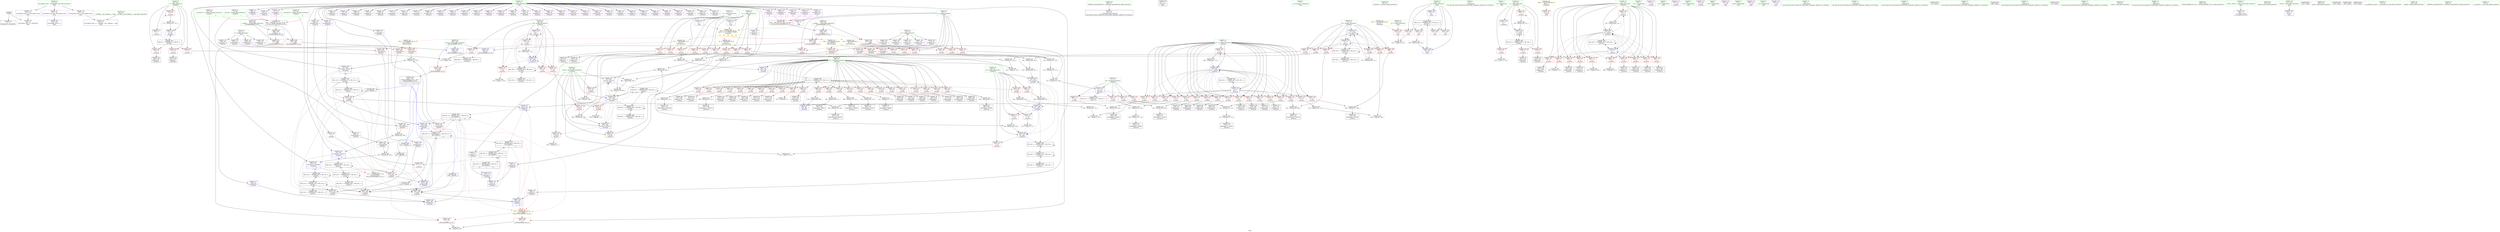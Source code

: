 digraph "SVFG" {
	label="SVFG";

	Node0x558b8f162300 [shape=record,color=grey,label="{NodeID: 0\nNullPtr}"];
	Node0x558b8f162300 -> Node0x558b8f195470[style=solid];
	Node0x558b8f162300 -> Node0x558b8f1a5a80[style=solid];
	Node0x558b8f1b0380 [shape=record,color=grey,label="{NodeID: 443\n280 = Binary(275, 279, )\n}"];
	Node0x558b8f1b0380 -> Node0x558b8f1a6610[style=solid];
	Node0x558b8f1a3a10 [shape=record,color=red,label="{NodeID: 277\n451\<--85\n\<--sk\n_Z5solvev\n}"];
	Node0x558b8f1a3a10 -> Node0x558b8f19ed70[style=solid];
	Node0x558b8f1977c0 [shape=record,color=red,label="{NodeID: 194\n381\<--16\n\<--q\n_Z5solvev\n}"];
	Node0x558b8f1977c0 -> Node0x558b8f1afa80[style=solid];
	Node0x558b8f194a40 [shape=record,color=purple,label="{NodeID: 111\n126\<--8\narrayidx10\<--f\n_Z5solvev\n}"];
	Node0x558b8f192ce0 [shape=record,color=green,label="{NodeID: 28\n49\<--55\n_ZNSt8ios_base4InitD1Ev\<--_ZNSt8ios_base4InitD1Ev_field_insensitive\n}"];
	Node0x558b8f192ce0 -> Node0x558b8f195640[style=solid];
	Node0x558b8f1a50d0 [shape=record,color=red,label="{NodeID: 305\n495\<--494\n\<--\n_ZSt3maxIiERKT_S2_S2_\n}"];
	Node0x558b8f1a50d0 -> Node0x558b8f1b1580[style=solid];
	Node0x558b8f198e80 [shape=record,color=red,label="{NodeID: 222\n335\<--69\n\<--i20\n_Z5solvev\n}"];
	Node0x558b8f198e80 -> Node0x558b8f1ad500[style=solid];
	Node0x558b8f19a930 [shape=record,color=purple,label="{NodeID: 139\n274\<--8\narrayidx98\<--f\n_Z5solvev\n}"];
	Node0x558b8f19a930 -> Node0x558b8f1a4230[style=solid];
	Node0x558b8f195570 [shape=record,color=black,label="{NodeID: 56\n511\<--12\nmain_ret\<--\nmain\n}"];
	Node0x558b8f1d02d0 [shape=record,color=black,label="{NodeID: 499\nMR_32V_2 = PHI(MR_32V_3, MR_32V_1, )\npts\{90 \}\n}"];
	Node0x558b8f1d02d0 -> Node0x558b8f1d61d0[style=dashed];
	Node0x558b8f1adb00 [shape=record,color=grey,label="{NodeID: 416\n302 = Binary(298, 301, )\n}"];
	Node0x558b8f1adb00 -> Node0x558b8f1a67b0[style=solid];
	Node0x558b8f1a6880 [shape=record,color=blue,label="{NodeID: 333\n81\<--309\nhl\<--sub115\n_Z5solvev\n}"];
	Node0x558b8f1a6880 -> Node0x558b8f1a3530[style=dashed];
	Node0x558b8f1a6880 -> Node0x558b8f1a3600[style=dashed];
	Node0x558b8f1a6880 -> Node0x558b8f1a6950[style=dashed];
	Node0x558b8f1a6880 -> Node0x558b8f1c4fd0[style=dashed];
	Node0x558b8f1a2420 [shape=record,color=red,label="{NodeID: 250\n424\<--73\n\<--j27\n_Z5solvev\n}"];
	Node0x558b8f1a2420 -> Node0x558b8f1b0080[style=solid];
	Node0x558b8f19bff0 [shape=record,color=purple,label="{NodeID: 167\n106\<--20\narrayidx2\<--g\n_Z5solvev\n}"];
	Node0x558b8f196c60 [shape=record,color=black,label="{NodeID: 84\n277\<--276\nidxprom99\<--\n_Z5solvev\n}"];
	Node0x558b8f188770 [shape=record,color=green,label="{NodeID: 1\n7\<--1\n__dso_handle\<--dummyObj\nGlob }"];
	Node0x558b8f1d9090 [shape=record,color=yellow,style=double,label="{NodeID: 527\n34V_1 = ENCHI(MR_34V_0)\npts\{100000 \}\nFun[_ZSt3maxIiERKT_S2_S2_]}"];
	Node0x558b8f1d9090 -> Node0x558b8f1a5000[style=dashed];
	Node0x558b8f1d9090 -> Node0x558b8f1a50d0[style=dashed];
	Node0x558b8f1b0500 [shape=record,color=grey,label="{NodeID: 444\n143 = Binary(142, 112, )\n}"];
	Node0x558b8f1b0500 -> Node0x558b8f1a6060[style=solid];
	Node0x558b8f1a3ae0 [shape=record,color=red,label="{NodeID: 278\n385\<--87\n\<--hl154\n_Z5solvev\n}"];
	Node0x558b8f1a3ae0 -> Node0x558b8f1b1880[style=solid];
	Node0x558b8f197890 [shape=record,color=red,label="{NodeID: 195\n392\<--16\n\<--q\n_Z5solvev\n}"];
	Node0x558b8f197890 -> Node0x558b8f1af180[style=solid];
	Node0x558b8f194b10 [shape=record,color=purple,label="{NodeID: 112\n127\<--8\narrayidx11\<--f\n_Z5solvev\n}"];
	Node0x558b8f194b10 -> Node0x558b8f1a5df0[style=solid];
	Node0x558b8f192de0 [shape=record,color=green,label="{NodeID: 29\n62\<--63\n_Z5solvev\<--_Z5solvev_field_insensitive\n}"];
	Node0x558b8f1a51a0 [shape=record,color=red,label="{NodeID: 306\n524\<--514\n\<--tc\nmain\n}"];
	Node0x558b8f1a51a0 -> Node0x558b8f1b0c80[style=solid];
	Node0x558b8f198f50 [shape=record,color=red,label="{NodeID: 223\n346\<--69\n\<--i20\n_Z5solvev\n}"];
	Node0x558b8f198f50 -> Node0x558b8f197480[style=solid];
	Node0x558b8f19aa00 [shape=record,color=purple,label="{NodeID: 140\n286\<--8\narrayidx104\<--f\n_Z5solvev\n}"];
	Node0x558b8f195640 [shape=record,color=black,label="{NodeID: 57\n48\<--49\n\<--_ZNSt8ios_base4InitD1Ev\nCan only get source location for instruction, argument, global var or function.}"];
	Node0x558b8f1d07d0 [shape=record,color=black,label="{NodeID: 500\nMR_34V_5 = PHI(MR_34V_6, MR_34V_2, )\npts\{100000 \}\n|{|<s2>13}}"];
	Node0x558b8f1d07d0 -> Node0x558b8f1a4b20[style=dashed];
	Node0x558b8f1d07d0 -> Node0x558b8f1d66d0[style=dashed];
	Node0x558b8f1d07d0:s2 -> Node0x558b8f1cbcd0[style=dashed,color=blue];
	Node0x558b8f1adc80 [shape=record,color=grey,label="{NodeID: 417\n301 = Binary(299, 300, )\n}"];
	Node0x558b8f1adc80 -> Node0x558b8f1adb00[style=solid];
	Node0x558b8f1a6950 [shape=record,color=blue,label="{NodeID: 334\n81\<--320\nhl\<--rem\n_Z5solvev\n}"];
	Node0x558b8f1a6950 -> Node0x558b8f1a36d0[style=dashed];
	Node0x558b8f1a6950 -> Node0x558b8f1c4fd0[style=dashed];
	Node0x558b8f1a24f0 [shape=record,color=red,label="{NodeID: 251\n442\<--73\n\<--j27\n_Z5solvev\n}"];
	Node0x558b8f1a24f0 -> Node0x558b8f194630[style=solid];
	Node0x558b8f19c0c0 [shape=record,color=purple,label="{NodeID: 168\n278\<--20\narrayidx100\<--g\n_Z5solvev\n}"];
	Node0x558b8f19c0c0 -> Node0x558b8f1a4300[style=solid];
	Node0x558b8f196d30 [shape=record,color=black,label="{NodeID: 85\n285\<--284\nidxprom103\<--\n_Z5solvev\n}"];
	Node0x558b8f18af10 [shape=record,color=green,label="{NodeID: 2\n12\<--1\n\<--dummyObj\nCan only get source location for instruction, argument, global var or function.}"];
	Node0x558b8f1b0680 [shape=record,color=grey,label="{NodeID: 445\n247 = Binary(245, 246, )\n}"];
	Node0x558b8f1b0680 -> Node0x558b8f19f670[style=solid];
	Node0x558b8f1a3bb0 [shape=record,color=red,label="{NodeID: 279\n393\<--87\n\<--hl154\n_Z5solvev\n}"];
	Node0x558b8f1a3bb0 -> Node0x558b8f1af180[style=solid];
	Node0x558b8f197960 [shape=record,color=red,label="{NodeID: 196\n402\<--16\n\<--q\n_Z5solvev\n}"];
	Node0x558b8f197960 -> Node0x558b8f1aed00[style=solid];
	Node0x558b8f194be0 [shape=record,color=purple,label="{NodeID: 113\n131\<--8\narrayidx13\<--f\n_Z5solvev\n}"];
	Node0x558b8f192ee0 [shape=record,color=green,label="{NodeID: 30\n65\<--66\ni\<--i_field_insensitive\n_Z5solvev\n}"];
	Node0x558b8f192ee0 -> Node0x558b8f197b00[style=solid];
	Node0x558b8f192ee0 -> Node0x558b8f197bd0[style=solid];
	Node0x558b8f192ee0 -> Node0x558b8f197ca0[style=solid];
	Node0x558b8f192ee0 -> Node0x558b8f197d70[style=solid];
	Node0x558b8f192ee0 -> Node0x558b8f1a5b80[style=solid];
	Node0x558b8f192ee0 -> Node0x558b8f1a5c50[style=solid];
	Node0x558b8f1c84e0 [shape=record,color=black,label="{NodeID: 473\nMR_8V_3 = PHI(MR_8V_4, MR_8V_2, )\npts\{66 \}\n}"];
	Node0x558b8f1c84e0 -> Node0x558b8f197b00[style=dashed];
	Node0x558b8f1c84e0 -> Node0x558b8f197bd0[style=dashed];
	Node0x558b8f1c84e0 -> Node0x558b8f197ca0[style=dashed];
	Node0x558b8f1c84e0 -> Node0x558b8f197d70[style=dashed];
	Node0x558b8f1c84e0 -> Node0x558b8f1a5c50[style=dashed];
	Node0x558b8f1a5270 [shape=record,color=red,label="{NodeID: 307\n523\<--516\n\<--q\nmain\n}"];
	Node0x558b8f1a5270 -> Node0x558b8f1b0c80[style=solid];
	Node0x558b8f199020 [shape=record,color=red,label="{NodeID: 224\n354\<--69\n\<--i20\n_Z5solvev\n}"];
	Node0x558b8f199020 -> Node0x558b8f197550[style=solid];
	Node0x558b8f19aad0 [shape=record,color=purple,label="{NodeID: 141\n289\<--8\narrayidx106\<--f\n_Z5solvev\n}"];
	Node0x558b8f195740 [shape=record,color=black,label="{NodeID: 58\n102\<--101\nidxprom\<--\n_Z5solvev\n}"];
	Node0x558b8f1ade00 [shape=record,color=grey,label="{NodeID: 418\n367 = Binary(366, 112, )\n}"];
	Node0x558b8f1ade00 -> Node0x558b8f1a6bc0[style=solid];
	Node0x558b8f1a6a20 [shape=record,color=blue,label="{NodeID: 335\n83\<--350\nref.tmp129\<--add139\n_Z5solvev\n|{|<s2>8}}"];
	Node0x558b8f1a6a20 -> Node0x558b8f1a4710[style=dashed];
	Node0x558b8f1a6a20 -> Node0x558b8f1c54d0[style=dashed];
	Node0x558b8f1a6a20:s2 -> Node0x558b8f1c82c0[style=dashed,color=red];
	Node0x558b8f1a25c0 [shape=record,color=red,label="{NodeID: 252\n461\<--73\n\<--j27\n_Z5solvev\n}"];
	Node0x558b8f1a25c0 -> Node0x558b8f1ad200[style=solid];
	Node0x558b8f19c190 [shape=record,color=purple,label="{NodeID: 169\n348\<--20\narrayidx138\<--g\n_Z5solvev\n}"];
	Node0x558b8f19c190 -> Node0x558b8f1a4640[style=solid];
	Node0x558b8f196e00 [shape=record,color=black,label="{NodeID: 86\n288\<--287\nidxprom105\<--\n_Z5solvev\n}"];
	Node0x558b8f191280 [shape=record,color=green,label="{NodeID: 3\n22\<--1\n.str\<--dummyObj\nGlob }"];
	Node0x558b8f1d9280 [shape=record,color=yellow,style=double,label="{NodeID: 529\n58V_1 = ENCHI(MR_58V_0)\npts\{13 15 17 190000 210000 \}\nFun[main]|{<s0>13|<s1>13|<s2>13|<s3>13|<s4>13}}"];
	Node0x558b8f1d9280:s0 -> Node0x558b8f1d9740[style=dashed,color=red];
	Node0x558b8f1d9280:s1 -> Node0x558b8f1d9850[style=dashed,color=red];
	Node0x558b8f1d9280:s2 -> Node0x558b8f1d9930[style=dashed,color=red];
	Node0x558b8f1d9280:s3 -> Node0x558b8f1da650[style=dashed,color=red];
	Node0x558b8f1d9280:s4 -> Node0x558b8f1da730[style=dashed,color=red];
	Node0x558b8f1b0800 [shape=record,color=grey,label="{NodeID: 446\n118 = cmp(117, 119, )\n}"];
	Node0x558b8f1a3c80 [shape=record,color=red,label="{NodeID: 280\n396\<--87\n\<--hl154\n_Z5solvev\n}"];
	Node0x558b8f1a3c80 -> Node0x558b8f1b1280[style=solid];
	Node0x558b8f197a30 [shape=record,color=red,label="{NodeID: 197\n531\<--32\n\<--stderr\nmain\n}"];
	Node0x558b8f194cb0 [shape=record,color=purple,label="{NodeID: 114\n134\<--8\narrayidx15\<--f\n_Z5solvev\n}"];
	Node0x558b8f192fb0 [shape=record,color=green,label="{NodeID: 31\n67\<--68\nj\<--j_field_insensitive\n_Z5solvev\n}"];
	Node0x558b8f192fb0 -> Node0x558b8f197e40[style=solid];
	Node0x558b8f192fb0 -> Node0x558b8f197f10[style=solid];
	Node0x558b8f192fb0 -> Node0x558b8f197fe0[style=solid];
	Node0x558b8f192fb0 -> Node0x558b8f1980b0[style=solid];
	Node0x558b8f192fb0 -> Node0x558b8f1a5d20[style=solid];
	Node0x558b8f192fb0 -> Node0x558b8f1a5f90[style=solid];
	Node0x558b8f1a5340 [shape=record,color=red,label="{NodeID: 308\n527\<--516\n\<--q\nmain\n}"];
	Node0x558b8f1990f0 [shape=record,color=red,label="{NodeID: 225\n376\<--69\n\<--i20\n_Z5solvev\n}"];
	Node0x558b8f1990f0 -> Node0x558b8f193fb0[style=solid];
	Node0x558b8f19aba0 [shape=record,color=purple,label="{NodeID: 142\n292\<--8\narrayidx108\<--f\n_Z5solvev\n}"];
	Node0x558b8f19aba0 -> Node0x558b8f1a66e0[style=solid];
	Node0x558b8f195810 [shape=record,color=black,label="{NodeID: 59\n105\<--104\nidxprom1\<--\n_Z5solvev\n}"];
	Node0x558b8f1adf80 [shape=record,color=grey,label="{NodeID: 419\n539 = Binary(538, 112, )\n}"];
	Node0x558b8f1adf80 -> Node0x558b8f1a7990[style=solid];
	Node0x558b8f1a6af0 [shape=record,color=blue,label="{NodeID: 336\n362\<--353\narrayidx146\<--\n_Z5solvev\n}"];
	Node0x558b8f1a6af0 -> Node0x558b8f1c59d0[style=dashed];
	Node0x558b8f1a2690 [shape=record,color=red,label="{NodeID: 253\n234\<--75\n\<--w\n_Z5solvev\n}"];
	Node0x558b8f1a2690 -> Node0x558b8f19f4f0[style=solid];
	Node0x558b8f19c260 [shape=record,color=purple,label="{NodeID: 170\n433\<--20\narrayidx188\<--g\n_Z5solvev\n}"];
	Node0x558b8f19c260 -> Node0x558b8f1a4980[style=solid];
	Node0x558b8f196ed0 [shape=record,color=black,label="{NodeID: 87\n291\<--290\nidxprom107\<--\n_Z5solvev\n}"];
	Node0x558b8f167a30 [shape=record,color=green,label="{NodeID: 4\n24\<--1\n.str.1\<--dummyObj\nGlob }"];
	Node0x558b8f1d93c0 [shape=record,color=yellow,style=double,label="{NodeID: 530\n49V_1 = ENCHI(MR_49V_0)\npts\{1 \}\nFun[main]}"];
	Node0x558b8f1d93c0 -> Node0x558b8f197a30[style=dashed];
	Node0x558b8f1b0980 [shape=record,color=grey,label="{NodeID: 447\n99 = cmp(97, 98, )\n}"];
	Node0x558b8f1a3d50 [shape=record,color=red,label="{NodeID: 281\n404\<--87\n\<--hl154\n_Z5solvev\n}"];
	Node0x558b8f1a3d50 -> Node0x558b8f1af000[style=solid];
	Node0x558b8f197b00 [shape=record,color=red,label="{NodeID: 198\n97\<--65\n\<--i\n_Z5solvev\n}"];
	Node0x558b8f197b00 -> Node0x558b8f1b0980[style=solid];
	Node0x558b8f194d80 [shape=record,color=purple,label="{NodeID: 115\n135\<--8\narrayidx16\<--f\n_Z5solvev\n}"];
	Node0x558b8f194d80 -> Node0x558b8f1a5ec0[style=solid];
	Node0x558b8f193080 [shape=record,color=green,label="{NodeID: 32\n69\<--70\ni20\<--i20_field_insensitive\n_Z5solvev\n}"];
	Node0x558b8f193080 -> Node0x558b8f198180[style=solid];
	Node0x558b8f193080 -> Node0x558b8f198250[style=solid];
	Node0x558b8f193080 -> Node0x558b8f198320[style=solid];
	Node0x558b8f193080 -> Node0x558b8f1983f0[style=solid];
	Node0x558b8f193080 -> Node0x558b8f1984c0[style=solid];
	Node0x558b8f193080 -> Node0x558b8f198590[style=solid];
	Node0x558b8f193080 -> Node0x558b8f198660[style=solid];
	Node0x558b8f193080 -> Node0x558b8f198730[style=solid];
	Node0x558b8f193080 -> Node0x558b8f198800[style=solid];
	Node0x558b8f193080 -> Node0x558b8f1988d0[style=solid];
	Node0x558b8f193080 -> Node0x558b8f1989a0[style=solid];
	Node0x558b8f193080 -> Node0x558b8f198a70[style=solid];
	Node0x558b8f193080 -> Node0x558b8f198b40[style=solid];
	Node0x558b8f193080 -> Node0x558b8f198c10[style=solid];
	Node0x558b8f193080 -> Node0x558b8f198ce0[style=solid];
	Node0x558b8f193080 -> Node0x558b8f198db0[style=solid];
	Node0x558b8f193080 -> Node0x558b8f198e80[style=solid];
	Node0x558b8f193080 -> Node0x558b8f198f50[style=solid];
	Node0x558b8f193080 -> Node0x558b8f199020[style=solid];
	Node0x558b8f193080 -> Node0x558b8f1990f0[style=solid];
	Node0x558b8f193080 -> Node0x558b8f1991c0[style=solid];
	Node0x558b8f193080 -> Node0x558b8f199290[style=solid];
	Node0x558b8f193080 -> Node0x558b8f199360[style=solid];
	Node0x558b8f193080 -> Node0x558b8f199430[style=solid];
	Node0x558b8f193080 -> Node0x558b8f199500[style=solid];
	Node0x558b8f193080 -> Node0x558b8f1a6060[style=solid];
	Node0x558b8f193080 -> Node0x558b8f1a73e0[style=solid];
	Node0x558b8f1a5410 [shape=record,color=red,label="{NodeID: 309\n532\<--516\n\<--q\nmain\n}"];
	Node0x558b8f1991c0 [shape=record,color=red,label="{NodeID: 226\n411\<--69\n\<--i20\n_Z5solvev\n}"];
	Node0x558b8f1991c0 -> Node0x558b8f194080[style=solid];
	Node0x558b8f19ac70 [shape=record,color=purple,label="{NodeID: 143\n328\<--8\narrayidx124\<--f\n_Z5solvev\n}"];
	Node0x558b8f1958e0 [shape=record,color=black,label="{NodeID: 60\n122\<--121\nidxprom7\<--\n_Z5solvev\n}"];
	Node0x558b8f1ae100 [shape=record,color=grey,label="{NodeID: 420\n207 = Binary(205, 206, )\n}"];
	Node0x558b8f1ae100 -> Node0x558b8f1962a0[style=solid];
	Node0x558b8f1a6bc0 [shape=record,color=blue,label="{NodeID: 337\n77\<--367\nsb\<--inc149\n_Z5solvev\n}"];
	Node0x558b8f1a6bc0 -> Node0x558b8f1a2f80[style=dashed];
	Node0x558b8f1a6bc0 -> Node0x558b8f1a3050[style=dashed];
	Node0x558b8f1a6bc0 -> Node0x558b8f1a3120[style=dashed];
	Node0x558b8f1a6bc0 -> Node0x558b8f1a31f0[style=dashed];
	Node0x558b8f1a6bc0 -> Node0x558b8f1a32c0[style=dashed];
	Node0x558b8f1a6bc0 -> Node0x558b8f1a3390[style=dashed];
	Node0x558b8f1a6bc0 -> Node0x558b8f1a6540[style=dashed];
	Node0x558b8f1a6bc0 -> Node0x558b8f1a6bc0[style=dashed];
	Node0x558b8f1a6bc0 -> Node0x558b8f1d43d0[style=dashed];
	Node0x558b8f1a2760 [shape=record,color=red,label="{NodeID: 254\n260\<--75\n\<--w\n_Z5solvev\n}"];
	Node0x558b8f1a2760 -> Node0x558b8f196920[style=solid];
	Node0x558b8f19c330 [shape=record,color=purple,label="{NodeID: 171\n91\<--22\n\<--.str\n_Z5solvev\n}"];
	Node0x558b8f196fa0 [shape=record,color=black,label="{NodeID: 88\n296\<--295\nidxprom109\<--\n_Z5solvev\n}"];
	Node0x558b8f167ac0 [shape=record,color=green,label="{NodeID: 5\n26\<--1\n.str.2\<--dummyObj\nGlob }"];
	Node0x558b8f1b0b00 [shape=record,color=grey,label="{NodeID: 448\n373 = cmp(372, 374, )\n}"];
	Node0x558b8f1a3e20 [shape=record,color=red,label="{NodeID: 282\n407\<--87\n\<--hl154\n_Z5solvev\n}"];
	Node0x558b8f1a3e20 -> Node0x558b8f1b1100[style=solid];
	Node0x558b8f197bd0 [shape=record,color=red,label="{NodeID: 199\n101\<--65\n\<--i\n_Z5solvev\n}"];
	Node0x558b8f197bd0 -> Node0x558b8f195740[style=solid];
	Node0x558b8f199680 [shape=record,color=purple,label="{NodeID: 116\n171\<--8\narrayidx34\<--f\n_Z5solvev\n}"];
	Node0x558b8f193150 [shape=record,color=green,label="{NodeID: 33\n71\<--72\nttk\<--ttk_field_insensitive\n_Z5solvev\n}"];
	Node0x558b8f193150 -> Node0x558b8f1a14f0[style=solid];
	Node0x558b8f193150 -> Node0x558b8f1a1580[style=solid];
	Node0x558b8f193150 -> Node0x558b8f1a1650[style=solid];
	Node0x558b8f193150 -> Node0x558b8f1a1720[style=solid];
	Node0x558b8f193150 -> Node0x558b8f1a6130[style=solid];
	Node0x558b8f1c8fd0 [shape=record,color=black,label="{NodeID: 476\nMR_22V_4 = PHI(MR_22V_6, MR_22V_3, )\npts\{80 \}\n}"];
	Node0x558b8f1c8fd0 -> Node0x558b8f1a3fc0[style=dashed];
	Node0x558b8f1c8fd0 -> Node0x558b8f1a4090[style=dashed];
	Node0x558b8f1c8fd0 -> Node0x558b8f1a4710[style=dashed];
	Node0x558b8f1c8fd0 -> Node0x558b8f1a4a50[style=dashed];
	Node0x558b8f1c8fd0 -> Node0x558b8f1a6610[style=dashed];
	Node0x558b8f1c8fd0 -> Node0x558b8f1c8fd0[style=dashed];
	Node0x558b8f1c8fd0 -> Node0x558b8f1ce9d0[style=dashed];
	Node0x558b8f1a54e0 [shape=record,color=red,label="{NodeID: 310\n538\<--516\n\<--q\nmain\n}"];
	Node0x558b8f1a54e0 -> Node0x558b8f1adf80[style=solid];
	Node0x558b8f199290 [shape=record,color=red,label="{NodeID: 227\n420\<--69\n\<--i20\n_Z5solvev\n}"];
	Node0x558b8f199290 -> Node0x558b8f1b0200[style=solid];
	Node0x558b8f19ad40 [shape=record,color=purple,label="{NodeID: 144\n331\<--8\narrayidx126\<--f\n_Z5solvev\n}"];
	Node0x558b8f1959b0 [shape=record,color=black,label="{NodeID: 61\n125\<--124\nidxprom9\<--\n_Z5solvev\n}"];
	Node0x558b8f1ae280 [shape=record,color=grey,label="{NodeID: 421\n202 = Binary(201, 112, )\n}"];
	Node0x558b8f1ae280 -> Node0x558b8f1961d0[style=solid];
	Node0x558b8f1a6c90 [shape=record,color=blue,label="{NodeID: 338\n85\<--12\nsk\<--\n_Z5solvev\n}"];
	Node0x558b8f1a6c90 -> Node0x558b8f1a37a0[style=dashed];
	Node0x558b8f1a6c90 -> Node0x558b8f1a3870[style=dashed];
	Node0x558b8f1a6c90 -> Node0x558b8f1a3940[style=dashed];
	Node0x558b8f1a6c90 -> Node0x558b8f1a3a10[style=dashed];
	Node0x558b8f1a6c90 -> Node0x558b8f1a6c90[style=dashed];
	Node0x558b8f1a6c90 -> Node0x558b8f1a7170[style=dashed];
	Node0x558b8f1a6c90 -> Node0x558b8f1d57d0[style=dashed];
	Node0x558b8f1a2830 [shape=record,color=red,label="{NodeID: 255\n272\<--75\n\<--w\n_Z5solvev\n}"];
	Node0x558b8f1a2830 -> Node0x558b8f196b90[style=solid];
	Node0x558b8f19c400 [shape=record,color=purple,label="{NodeID: 172\n107\<--24\n\<--.str.1\n_Z5solvev\n}"];
	Node0x558b8f197070 [shape=record,color=black,label="{NodeID: 89\n327\<--326\nidxprom123\<--\n_Z5solvev\n}"];
	Node0x558b8f167b50 [shape=record,color=green,label="{NodeID: 6\n28\<--1\n.str.3\<--dummyObj\nGlob }"];
	Node0x558b8f1b0c80 [shape=record,color=grey,label="{NodeID: 449\n525 = cmp(523, 524, )\n}"];
	Node0x558b8f1a3ef0 [shape=record,color=red,label="{NodeID: 283\n152\<--151\n\<--arrayidx25\n_Z5solvev\n}"];
	Node0x558b8f1a3ef0 -> Node0x558b8f19f370[style=solid];
	Node0x558b8f197ca0 [shape=record,color=red,label="{NodeID: 200\n104\<--65\n\<--i\n_Z5solvev\n}"];
	Node0x558b8f197ca0 -> Node0x558b8f195810[style=solid];
	Node0x558b8f199750 [shape=record,color=purple,label="{NodeID: 117\n177\<--8\narrayidx38\<--f\n_Z5solvev\n}"];
	Node0x558b8f193220 [shape=record,color=green,label="{NodeID: 34\n73\<--74\nj27\<--j27_field_insensitive\n_Z5solvev\n}"];
	Node0x558b8f193220 -> Node0x558b8f1a17f0[style=solid];
	Node0x558b8f193220 -> Node0x558b8f1a18c0[style=solid];
	Node0x558b8f193220 -> Node0x558b8f1a1990[style=solid];
	Node0x558b8f193220 -> Node0x558b8f1a1a60[style=solid];
	Node0x558b8f193220 -> Node0x558b8f1a1b30[style=solid];
	Node0x558b8f193220 -> Node0x558b8f1a1c00[style=solid];
	Node0x558b8f193220 -> Node0x558b8f1a1cd0[style=solid];
	Node0x558b8f193220 -> Node0x558b8f1a1da0[style=solid];
	Node0x558b8f193220 -> Node0x558b8f1a1e70[style=solid];
	Node0x558b8f193220 -> Node0x558b8f1a1f40[style=solid];
	Node0x558b8f193220 -> Node0x558b8f1a2010[style=solid];
	Node0x558b8f193220 -> Node0x558b8f1a20e0[style=solid];
	Node0x558b8f193220 -> Node0x558b8f1a21b0[style=solid];
	Node0x558b8f193220 -> Node0x558b8f1a2280[style=solid];
	Node0x558b8f193220 -> Node0x558b8f1a2350[style=solid];
	Node0x558b8f193220 -> Node0x558b8f1a2420[style=solid];
	Node0x558b8f193220 -> Node0x558b8f1a24f0[style=solid];
	Node0x558b8f193220 -> Node0x558b8f1a25c0[style=solid];
	Node0x558b8f193220 -> Node0x558b8f1a6200[style=solid];
	Node0x558b8f193220 -> Node0x558b8f1a7310[style=solid];
	Node0x558b8f1a55b0 [shape=record,color=blue,label="{NodeID: 311\n11\<--12\nn\<--\nGlob }"];
	Node0x558b8f1a55b0 -> Node0x558b8f1d9280[style=dashed];
	Node0x558b8f199360 [shape=record,color=red,label="{NodeID: 228\n431\<--69\n\<--i20\n_Z5solvev\n}"];
	Node0x558b8f199360 -> Node0x558b8f194490[style=solid];
	Node0x558b8f19ae10 [shape=record,color=purple,label="{NodeID: 145\n334\<--8\narrayidx128\<--f\n_Z5solvev\n|{<s0>8}}"];
	Node0x558b8f19ae10:s0 -> Node0x558b8f1f8760[style=solid,color=red];
	Node0x558b8f195a80 [shape=record,color=black,label="{NodeID: 62\n130\<--129\nidxprom12\<--\n_Z5solvev\n}"];
	Node0x558b8f1ae400 [shape=record,color=grey,label="{NodeID: 422\n157 = Binary(155, 156, )\n}"];
	Node0x558b8f1ae400 -> Node0x558b8f1a6130[style=solid];
	Node0x558b8f1a6d60 [shape=record,color=blue,label="{NodeID: 339\n87\<--383\nhl154\<--sub158\n_Z5solvev\n}"];
	Node0x558b8f1a6d60 -> Node0x558b8f1a3ae0[style=dashed];
	Node0x558b8f1a6d60 -> Node0x558b8f1a3bb0[style=dashed];
	Node0x558b8f1a6d60 -> Node0x558b8f1a3d50[style=dashed];
	Node0x558b8f1a6d60 -> Node0x558b8f1a6e30[style=dashed];
	Node0x558b8f1a6d60 -> Node0x558b8f1a6f00[style=dashed];
	Node0x558b8f1a6d60 -> Node0x558b8f1c63d0[style=dashed];
	Node0x558b8f1a6d60 -> Node0x558b8f1d5cd0[style=dashed];
	Node0x558b8f1a2900 [shape=record,color=red,label="{NodeID: 256\n290\<--75\n\<--w\n_Z5solvev\n}"];
	Node0x558b8f1a2900 -> Node0x558b8f196ed0[style=solid];
	Node0x558b8f19c4d0 [shape=record,color=purple,label="{NodeID: 173\n473\<--26\n\<--.str.2\n_Z5solvev\n}"];
	Node0x558b8f197140 [shape=record,color=black,label="{NodeID: 90\n330\<--329\nidxprom125\<--\n_Z5solvev\n}"];
	Node0x558b8f191b30 [shape=record,color=green,label="{NodeID: 7\n30\<--1\n.str.4\<--dummyObj\nGlob }"];
	Node0x558b8f1d9660 [shape=record,color=yellow,style=double,label="{NodeID: 533\n53V_1 = ENCHI(MR_53V_0)\npts\{515 \}\nFun[main]}"];
	Node0x558b8f1d9660 -> Node0x558b8f1a51a0[style=dashed];
	Node0x558b8f1b0e00 [shape=record,color=grey,label="{NodeID: 450\n305 = cmp(304, 112, )\n}"];
	Node0x558b8f1a3fc0 [shape=record,color=red,label="{NodeID: 284\n192\<--189\n\<--call47\n_Z5solvev\n}"];
	Node0x558b8f1a3fc0 -> Node0x558b8f1a62d0[style=solid];
	Node0x558b8f197d70 [shape=record,color=red,label="{NodeID: 201\n110\<--65\n\<--i\n_Z5solvev\n}"];
	Node0x558b8f197d70 -> Node0x558b8f19ea70[style=solid];
	Node0x558b8f199820 [shape=record,color=purple,label="{NodeID: 118\n178\<--8\narrayidx39\<--f\n_Z5solvev\n|{<s0>5}}"];
	Node0x558b8f199820:s0 -> Node0x558b8f1f8760[style=solid,color=red];
	Node0x558b8f1932f0 [shape=record,color=green,label="{NodeID: 35\n75\<--76\nw\<--w_field_insensitive\n_Z5solvev\n}"];
	Node0x558b8f1932f0 -> Node0x558b8f1a2690[style=solid];
	Node0x558b8f1932f0 -> Node0x558b8f1a2760[style=solid];
	Node0x558b8f1932f0 -> Node0x558b8f1a2830[style=solid];
	Node0x558b8f1932f0 -> Node0x558b8f1a2900[style=solid];
	Node0x558b8f1932f0 -> Node0x558b8f1a29d0[style=solid];
	Node0x558b8f1932f0 -> Node0x558b8f1a2aa0[style=solid];
	Node0x558b8f1932f0 -> Node0x558b8f1a2b70[style=solid];
	Node0x558b8f1932f0 -> Node0x558b8f1a2c40[style=solid];
	Node0x558b8f1932f0 -> Node0x558b8f1a2d10[style=solid];
	Node0x558b8f1932f0 -> Node0x558b8f1a2de0[style=solid];
	Node0x558b8f1932f0 -> Node0x558b8f1a2eb0[style=solid];
	Node0x558b8f1932f0 -> Node0x558b8f1a6470[style=solid];
	Node0x558b8f1932f0 -> Node0x558b8f1a7240[style=solid];
	Node0x558b8f1a5680 [shape=record,color=blue,label="{NodeID: 312\n14\<--12\np\<--\nGlob }"];
	Node0x558b8f1a5680 -> Node0x558b8f1d9280[style=dashed];
	Node0x558b8f199430 [shape=record,color=red,label="{NodeID: 229\n439\<--69\n\<--i20\n_Z5solvev\n}"];
	Node0x558b8f199430 -> Node0x558b8f194560[style=solid];
	Node0x558b8f19aee0 [shape=record,color=purple,label="{NodeID: 146\n338\<--8\narrayidx132\<--f\n_Z5solvev\n}"];
	Node0x558b8f195b50 [shape=record,color=black,label="{NodeID: 63\n133\<--132\nidxprom14\<--\n_Z5solvev\n}"];
	Node0x558b8f1ae580 [shape=record,color=grey,label="{NodeID: 423\n165 = Binary(163, 112, )\n}"];
	Node0x558b8f1ae580 -> Node0x558b8f1b0f80[style=solid];
	Node0x558b8f1a6e30 [shape=record,color=blue,label="{NodeID: 340\n87\<--394\nhl154\<--sub164\n_Z5solvev\n}"];
	Node0x558b8f1a6e30 -> Node0x558b8f1a3c80[style=dashed];
	Node0x558b8f1a6e30 -> Node0x558b8f1a3d50[style=dashed];
	Node0x558b8f1a6e30 -> Node0x558b8f1a6f00[style=dashed];
	Node0x558b8f1a6e30 -> Node0x558b8f1c63d0[style=dashed];
	Node0x558b8f1a29d0 [shape=record,color=red,label="{NodeID: 257\n304\<--75\n\<--w\n_Z5solvev\n}"];
	Node0x558b8f1a29d0 -> Node0x558b8f1b0e00[style=solid];
	Node0x558b8f19c5a0 [shape=record,color=purple,label="{NodeID: 174\n519\<--28\n\<--.str.3\nmain\n}"];
	Node0x558b8f197210 [shape=record,color=black,label="{NodeID: 91\n333\<--332\nidxprom127\<--\n_Z5solvev\n}"];
	Node0x558b8f191bc0 [shape=record,color=green,label="{NodeID: 8\n32\<--1\nstderr\<--dummyObj\nGlob }"];
	Node0x558b8f1d9740 [shape=record,color=yellow,style=double,label="{NodeID: 534\n2V_1 = ENCHI(MR_2V_0)\npts\{13 \}\nFun[_Z5solvev]}"];
	Node0x558b8f1d9740 -> Node0x558b8f19cb10[style=dashed];
	Node0x558b8f1d9740 -> Node0x558b8f19cbe0[style=dashed];
	Node0x558b8f1d9740 -> Node0x558b8f19ccb0[style=dashed];
	Node0x558b8f1d9740 -> Node0x558b8f19cd80[style=dashed];
	Node0x558b8f1b0f80 [shape=record,color=grey,label="{NodeID: 451\n166 = cmp(161, 165, )\n}"];
	Node0x558b8f1a4090 [shape=record,color=red,label="{NodeID: 285\n223\<--222\n\<--call68\n_Z5solvev\n}"];
	Node0x558b8f1a4090 -> Node0x558b8f1a63a0[style=solid];
	Node0x558b8f197e40 [shape=record,color=red,label="{NodeID: 202\n117\<--67\n\<--j\n_Z5solvev\n}"];
	Node0x558b8f197e40 -> Node0x558b8f1b0800[style=solid];
	Node0x558b8f1998f0 [shape=record,color=purple,label="{NodeID: 119\n182\<--8\narrayidx42\<--f\n_Z5solvev\n}"];
	Node0x558b8f1933c0 [shape=record,color=green,label="{NodeID: 36\n77\<--78\nsb\<--sb_field_insensitive\n_Z5solvev\n}"];
	Node0x558b8f1933c0 -> Node0x558b8f1a2f80[style=solid];
	Node0x558b8f1933c0 -> Node0x558b8f1a3050[style=solid];
	Node0x558b8f1933c0 -> Node0x558b8f1a3120[style=solid];
	Node0x558b8f1933c0 -> Node0x558b8f1a31f0[style=solid];
	Node0x558b8f1933c0 -> Node0x558b8f1a32c0[style=solid];
	Node0x558b8f1933c0 -> Node0x558b8f1a3390[style=solid];
	Node0x558b8f1933c0 -> Node0x558b8f1a6540[style=solid];
	Node0x558b8f1933c0 -> Node0x558b8f1a6bc0[style=solid];
	Node0x558b8f1a5780 [shape=record,color=blue,label="{NodeID: 313\n16\<--12\nq\<--\nGlob }"];
	Node0x558b8f1a5780 -> Node0x558b8f1d9280[style=dashed];
	Node0x558b8f199500 [shape=record,color=red,label="{NodeID: 230\n466\<--69\n\<--i20\n_Z5solvev\n}"];
	Node0x558b8f199500 -> Node0x558b8f19eef0[style=solid];
	Node0x558b8f19afb0 [shape=record,color=purple,label="{NodeID: 147\n343\<--8\narrayidx135\<--f\n_Z5solvev\n}"];
	Node0x558b8f195c20 [shape=record,color=black,label="{NodeID: 64\n150\<--149\nidxprom24\<--\n_Z5solvev\n}"];
	Node0x558b8f1ae700 [shape=record,color=grey,label="{NodeID: 424\n163 = Binary(164, 162, )\n}"];
	Node0x558b8f1ae700 -> Node0x558b8f1ae580[style=solid];
	Node0x558b8f1a6f00 [shape=record,color=blue,label="{NodeID: 341\n87\<--405\nhl154\<--rem170\n_Z5solvev\n}"];
	Node0x558b8f1a6f00 -> Node0x558b8f1a3e20[style=dashed];
	Node0x558b8f1a6f00 -> Node0x558b8f1c63d0[style=dashed];
	Node0x558b8f1a2aa0 [shape=record,color=red,label="{NodeID: 258\n332\<--75\n\<--w\n_Z5solvev\n}"];
	Node0x558b8f1a2aa0 -> Node0x558b8f197210[style=solid];
	Node0x558b8f19c670 [shape=record,color=purple,label="{NodeID: 175\n528\<--30\n\<--.str.4\nmain\n}"];
	Node0x558b8f1972e0 [shape=record,color=black,label="{NodeID: 92\n337\<--336\nidxprom131\<--add130\n_Z5solvev\n}"];
	Node0x558b8f191c50 [shape=record,color=green,label="{NodeID: 9\n33\<--1\n.str.5\<--dummyObj\nGlob }"];
	Node0x558b8f1d9850 [shape=record,color=yellow,style=double,label="{NodeID: 535\n4V_1 = ENCHI(MR_4V_0)\npts\{15 \}\nFun[_Z5solvev]}"];
	Node0x558b8f1d9850 -> Node0x558b8f19ce50[style=dashed];
	Node0x558b8f1d9850 -> Node0x558b8f19cf20[style=dashed];
	Node0x558b8f1d9850 -> Node0x558b8f19cff0[style=dashed];
	Node0x558b8f1d9850 -> Node0x558b8f19d0c0[style=dashed];
	Node0x558b8f1d9850 -> Node0x558b8f19d190[style=dashed];
	Node0x558b8f1d9850 -> Node0x558b8f19d260[style=dashed];
	Node0x558b8f1b1100 [shape=record,color=grey,label="{NodeID: 452\n409 = cmp(407, 408, )\n}"];
	Node0x558b8f1a4160 [shape=record,color=red,label="{NodeID: 286\n251\<--250\n\<--arrayidx83\n_Z5solvev\n}"];
	Node0x558b8f1a4160 -> Node0x558b8f19f670[style=solid];
	Node0x558b8f197f10 [shape=record,color=red,label="{NodeID: 203\n124\<--67\n\<--j\n_Z5solvev\n}"];
	Node0x558b8f197f10 -> Node0x558b8f1959b0[style=solid];
	Node0x558b8f1999c0 [shape=record,color=purple,label="{NodeID: 120\n187\<--8\narrayidx45\<--f\n_Z5solvev\n}"];
	Node0x558b8f193490 [shape=record,color=green,label="{NodeID: 37\n79\<--80\nref.tmp\<--ref.tmp_field_insensitive\n_Z5solvev\n|{|<s1>7}}"];
	Node0x558b8f193490 -> Node0x558b8f1a6610[style=solid];
	Node0x558b8f193490:s1 -> Node0x558b8f1f8ca0[style=solid,color=red];
	Node0x558b8f1a5880 [shape=record,color=blue,label="{NodeID: 314\n551\<--36\nllvm.global_ctors_0\<--\nGlob }"];
	Node0x558b8f1a14f0 [shape=record,color=red,label="{NodeID: 231\n173\<--71\n\<--ttk\n_Z5solvev\n}"];
	Node0x558b8f1a14f0 -> Node0x558b8f19f070[style=solid];
	Node0x558b8f19b080 [shape=record,color=purple,label="{NodeID: 148\n344\<--8\narrayidx136\<--f\n_Z5solvev\n}"];
	Node0x558b8f19b080 -> Node0x558b8f1a4570[style=solid];
	Node0x558b8f195cf0 [shape=record,color=black,label="{NodeID: 65\n170\<--169\nidxprom33\<--add32\n_Z5solvev\n}"];
	Node0x558b8f1ae880 [shape=record,color=grey,label="{NodeID: 425\n169 = Binary(168, 112, )\n}"];
	Node0x558b8f1ae880 -> Node0x558b8f195cf0[style=solid];
	Node0x558b8f1a6fd0 [shape=record,color=blue,label="{NodeID: 342\n89\<--435\nref.tmp179\<--add189\n_Z5solvev\n|{|<s2>9}}"];
	Node0x558b8f1a6fd0 -> Node0x558b8f1a4a50[style=dashed];
	Node0x558b8f1a6fd0 -> Node0x558b8f1c68d0[style=dashed];
	Node0x558b8f1a6fd0:s2 -> Node0x558b8f1c82c0[style=dashed,color=red];
	Node0x558b8f1a2b70 [shape=record,color=red,label="{NodeID: 259\n360\<--75\n\<--w\n_Z5solvev\n}"];
	Node0x558b8f1a2b70 -> Node0x558b8f193ee0[style=solid];
	Node0x558b8f19c740 [shape=record,color=purple,label="{NodeID: 176\n533\<--33\n\<--.str.5\nmain\n}"];
	Node0x558b8f1973b0 [shape=record,color=black,label="{NodeID: 93\n342\<--341\nidxprom134\<--sub133\n_Z5solvev\n}"];
	Node0x558b8f191ce0 [shape=record,color=green,label="{NodeID: 10\n36\<--1\n\<--dummyObj\nCan only get source location for instruction, argument, global var or function.}"];
	Node0x558b8f1d9930 [shape=record,color=yellow,style=double,label="{NodeID: 536\n6V_1 = ENCHI(MR_6V_0)\npts\{17 \}\nFun[_Z5solvev]}"];
	Node0x558b8f1d9930 -> Node0x558b8f19d330[style=dashed];
	Node0x558b8f1d9930 -> Node0x558b8f19d400[style=dashed];
	Node0x558b8f1d9930 -> Node0x558b8f197620[style=dashed];
	Node0x558b8f1d9930 -> Node0x558b8f1976f0[style=dashed];
	Node0x558b8f1d9930 -> Node0x558b8f1977c0[style=dashed];
	Node0x558b8f1d9930 -> Node0x558b8f197890[style=dashed];
	Node0x558b8f1d9930 -> Node0x558b8f197960[style=dashed];
	Node0x558b8f1b1280 [shape=record,color=grey,label="{NodeID: 453\n397 = cmp(396, 12, )\n}"];
	Node0x558b8f1a4230 [shape=record,color=red,label="{NodeID: 287\n275\<--274\n\<--arrayidx98\n_Z5solvev\n}"];
	Node0x558b8f1a4230 -> Node0x558b8f1b0380[style=solid];
	Node0x558b8f197fe0 [shape=record,color=red,label="{NodeID: 204\n132\<--67\n\<--j\n_Z5solvev\n}"];
	Node0x558b8f197fe0 -> Node0x558b8f195b50[style=solid];
	Node0x558b8f199a90 [shape=record,color=purple,label="{NodeID: 121\n188\<--8\narrayidx46\<--f\n_Z5solvev\n|{<s0>5}}"];
	Node0x558b8f199a90:s0 -> Node0x558b8f1f8ca0[style=solid,color=red];
	Node0x558b8f193560 [shape=record,color=green,label="{NodeID: 38\n81\<--82\nhl\<--hl_field_insensitive\n_Z5solvev\n}"];
	Node0x558b8f193560 -> Node0x558b8f1a3460[style=solid];
	Node0x558b8f193560 -> Node0x558b8f1a3530[style=solid];
	Node0x558b8f193560 -> Node0x558b8f1a3600[style=solid];
	Node0x558b8f193560 -> Node0x558b8f1a36d0[style=solid];
	Node0x558b8f193560 -> Node0x558b8f1a67b0[style=solid];
	Node0x558b8f193560 -> Node0x558b8f1a6880[style=solid];
	Node0x558b8f193560 -> Node0x558b8f1a6950[style=solid];
	Node0x558b8f1a5980 [shape=record,color=blue,label="{NodeID: 315\n552\<--37\nllvm.global_ctors_1\<--_GLOBAL__sub_I_Romka_1_1.cpp\nGlob }"];
	Node0x558b8f1a1580 [shape=record,color=red,label="{NodeID: 232\n184\<--71\n\<--ttk\n_Z5solvev\n}"];
	Node0x558b8f1a1580 -> Node0x558b8f1ad800[style=solid];
	Node0x558b8f19b150 [shape=record,color=purple,label="{NodeID: 149\n356\<--8\narrayidx142\<--f\n_Z5solvev\n}"];
	Node0x558b8f195dc0 [shape=record,color=black,label="{NodeID: 66\n176\<--175\nidxprom37\<--sub36\n_Z5solvev\n}"];
	Node0x558b8f1aea00 [shape=record,color=grey,label="{NodeID: 426\n217 = Binary(215, 216, )\n}"];
	Node0x558b8f1aea00 -> Node0x558b8f1aeb80[style=solid];
	Node0x558b8f1a70a0 [shape=record,color=blue,label="{NodeID: 343\n447\<--438\narrayidx196\<--\n_Z5solvev\n}"];
	Node0x558b8f1a70a0 -> Node0x558b8f1c6dd0[style=dashed];
	Node0x558b8f1a2c40 [shape=record,color=red,label="{NodeID: 260\n389\<--75\n\<--w\n_Z5solvev\n}"];
	Node0x558b8f1a2c40 -> Node0x558b8f1b1400[style=solid];
	Node0x558b8f19c810 [shape=record,color=purple,label="{NodeID: 177\n551\<--35\nllvm.global_ctors_0\<--llvm.global_ctors\nGlob }"];
	Node0x558b8f19c810 -> Node0x558b8f1a5880[style=solid];
	Node0x558b8f197480 [shape=record,color=black,label="{NodeID: 94\n347\<--346\nidxprom137\<--\n_Z5solvev\n}"];
	Node0x558b8f191d70 [shape=record,color=green,label="{NodeID: 11\n112\<--1\n\<--dummyObj\nCan only get source location for instruction, argument, global var or function.}"];
	Node0x558b8f1b1400 [shape=record,color=grey,label="{NodeID: 454\n390 = cmp(389, 112, )\n}"];
	Node0x558b8f1a4300 [shape=record,color=red,label="{NodeID: 288\n279\<--278\n\<--arrayidx100\n_Z5solvev\n}"];
	Node0x558b8f1a4300 -> Node0x558b8f1b0380[style=solid];
	Node0x558b8f1980b0 [shape=record,color=red,label="{NodeID: 205\n138\<--67\n\<--j\n_Z5solvev\n}"];
	Node0x558b8f1980b0 -> Node0x558b8f19e770[style=solid];
	Node0x558b8f199b60 [shape=record,color=purple,label="{NodeID: 122\n195\<--8\narrayidx49\<--f\n_Z5solvev\n}"];
	Node0x558b8f193630 [shape=record,color=green,label="{NodeID: 39\n83\<--84\nref.tmp129\<--ref.tmp129_field_insensitive\n_Z5solvev\n|{|<s1>8}}"];
	Node0x558b8f193630 -> Node0x558b8f1a6a20[style=solid];
	Node0x558b8f193630:s1 -> Node0x558b8f1f8ca0[style=solid,color=red];
	Node0x558b8f1a5a80 [shape=record,color=blue, style = dotted,label="{NodeID: 316\n553\<--3\nllvm.global_ctors_2\<--dummyVal\nGlob }"];
	Node0x558b8f1a1650 [shape=record,color=red,label="{NodeID: 233\n206\<--71\n\<--ttk\n_Z5solvev\n}"];
	Node0x558b8f1a1650 -> Node0x558b8f1ae100[style=solid];
	Node0x558b8f19b220 [shape=record,color=purple,label="{NodeID: 150\n359\<--8\narrayidx144\<--f\n_Z5solvev\n}"];
	Node0x558b8f195e90 [shape=record,color=black,label="{NodeID: 67\n181\<--180\nidxprom41\<--add40\n_Z5solvev\n}"];
	Node0x558b8f1aeb80 [shape=record,color=grey,label="{NodeID: 427\n218 = Binary(217, 112, )\n}"];
	Node0x558b8f1aeb80 -> Node0x558b8f196440[style=solid];
	Node0x558b8f1a7170 [shape=record,color=blue,label="{NodeID: 344\n85\<--452\nsk\<--inc199\n_Z5solvev\n}"];
	Node0x558b8f1a7170 -> Node0x558b8f1a37a0[style=dashed];
	Node0x558b8f1a7170 -> Node0x558b8f1a3870[style=dashed];
	Node0x558b8f1a7170 -> Node0x558b8f1a3940[style=dashed];
	Node0x558b8f1a7170 -> Node0x558b8f1a3a10[style=dashed];
	Node0x558b8f1a7170 -> Node0x558b8f1a6c90[style=dashed];
	Node0x558b8f1a7170 -> Node0x558b8f1a7170[style=dashed];
	Node0x558b8f1a7170 -> Node0x558b8f1d57d0[style=dashed];
	Node0x558b8f1a2d10 [shape=record,color=red,label="{NodeID: 261\n417\<--75\n\<--w\n_Z5solvev\n}"];
	Node0x558b8f1a2d10 -> Node0x558b8f194220[style=solid];
	Node0x558b8f19c910 [shape=record,color=purple,label="{NodeID: 178\n552\<--35\nllvm.global_ctors_1\<--llvm.global_ctors\nGlob }"];
	Node0x558b8f19c910 -> Node0x558b8f1a5980[style=solid];
	Node0x558b8f197550 [shape=record,color=black,label="{NodeID: 95\n355\<--354\nidxprom141\<--\n_Z5solvev\n}"];
	Node0x558b8f191e00 [shape=record,color=green,label="{NodeID: 12\n119\<--1\n\<--dummyObj\nCan only get source location for instruction, argument, global var or function.}"];
	Node0x558b8f1b1580 [shape=record,color=grey,label="{NodeID: 455\n496 = cmp(493, 495, )\n}"];
	Node0x558b8f1a43d0 [shape=record,color=red,label="{NodeID: 289\n283\<--282\n\<--call102\n_Z5solvev\n}"];
	Node0x558b8f1a43d0 -> Node0x558b8f1a66e0[style=solid];
	Node0x558b8f198180 [shape=record,color=red,label="{NodeID: 206\n146\<--69\n\<--i20\n_Z5solvev\n}"];
	Node0x558b8f198180 -> Node0x558b8f19f7f0[style=solid];
	Node0x558b8f199c30 [shape=record,color=purple,label="{NodeID: 123\n198\<--8\narrayidx51\<--f\n_Z5solvev\n}"];
	Node0x558b8f193700 [shape=record,color=green,label="{NodeID: 40\n85\<--86\nsk\<--sk_field_insensitive\n_Z5solvev\n}"];
	Node0x558b8f193700 -> Node0x558b8f1a37a0[style=solid];
	Node0x558b8f193700 -> Node0x558b8f1a3870[style=solid];
	Node0x558b8f193700 -> Node0x558b8f1a3940[style=solid];
	Node0x558b8f193700 -> Node0x558b8f1a3a10[style=solid];
	Node0x558b8f193700 -> Node0x558b8f1a6c90[style=solid];
	Node0x558b8f193700 -> Node0x558b8f1a7170[style=solid];
	Node0x558b8f1cb2d0 [shape=record,color=black,label="{NodeID: 483\nMR_10V_3 = PHI(MR_10V_4, MR_10V_2, )\npts\{68 \}\n}"];
	Node0x558b8f1cb2d0 -> Node0x558b8f197e40[style=dashed];
	Node0x558b8f1cb2d0 -> Node0x558b8f197f10[style=dashed];
	Node0x558b8f1cb2d0 -> Node0x558b8f197fe0[style=dashed];
	Node0x558b8f1cb2d0 -> Node0x558b8f1980b0[style=dashed];
	Node0x558b8f1cb2d0 -> Node0x558b8f1a5f90[style=dashed];
	Node0x558b8f1a5b80 [shape=record,color=blue,label="{NodeID: 317\n65\<--12\ni\<--\n_Z5solvev\n}"];
	Node0x558b8f1a5b80 -> Node0x558b8f1c84e0[style=dashed];
	Node0x558b8f1a1720 [shape=record,color=red,label="{NodeID: 234\n216\<--71\n\<--ttk\n_Z5solvev\n}"];
	Node0x558b8f1a1720 -> Node0x558b8f1aea00[style=solid];
	Node0x558b8f19b2f0 [shape=record,color=purple,label="{NodeID: 151\n362\<--8\narrayidx146\<--f\n_Z5solvev\n}"];
	Node0x558b8f19b2f0 -> Node0x558b8f1a6af0[style=solid];
	Node0x558b8f195f60 [shape=record,color=black,label="{NodeID: 68\n186\<--185\nidxprom44\<--add43\n_Z5solvev\n}"];
	Node0x558b8f1f7500 [shape=record,color=black,label="{NodeID: 594\n92 = PHI()\n}"];
	Node0x558b8f1aed00 [shape=record,color=grey,label="{NodeID: 428\n403 = Binary(401, 402, )\n}"];
	Node0x558b8f1aed00 -> Node0x558b8f1af000[style=solid];
	Node0x558b8f1a7240 [shape=record,color=blue,label="{NodeID: 345\n75\<--457\nw\<--inc202\n_Z5solvev\n}"];
	Node0x558b8f1a7240 -> Node0x558b8f1a2690[style=dashed];
	Node0x558b8f1a7240 -> Node0x558b8f1a2760[style=dashed];
	Node0x558b8f1a7240 -> Node0x558b8f1a2830[style=dashed];
	Node0x558b8f1a7240 -> Node0x558b8f1a2900[style=dashed];
	Node0x558b8f1a7240 -> Node0x558b8f1a29d0[style=dashed];
	Node0x558b8f1a7240 -> Node0x558b8f1a2aa0[style=dashed];
	Node0x558b8f1a7240 -> Node0x558b8f1a2b70[style=dashed];
	Node0x558b8f1a7240 -> Node0x558b8f1a2c40[style=dashed];
	Node0x558b8f1a7240 -> Node0x558b8f1a2d10[style=dashed];
	Node0x558b8f1a7240 -> Node0x558b8f1a2de0[style=dashed];
	Node0x558b8f1a7240 -> Node0x558b8f1a2eb0[style=dashed];
	Node0x558b8f1a7240 -> Node0x558b8f1a6470[style=dashed];
	Node0x558b8f1a7240 -> Node0x558b8f1a7240[style=dashed];
	Node0x558b8f1a7240 -> Node0x558b8f1cdfd0[style=dashed];
	Node0x558b8f1a2de0 [shape=record,color=red,label="{NodeID: 262\n445\<--75\n\<--w\n_Z5solvev\n}"];
	Node0x558b8f1a2de0 -> Node0x558b8f194700[style=solid];
	Node0x558b8f19ca10 [shape=record,color=purple,label="{NodeID: 179\n553\<--35\nllvm.global_ctors_2\<--llvm.global_ctors\nGlob }"];
	Node0x558b8f19ca10 -> Node0x558b8f1a5a80[style=solid];
	Node0x558b8f193e10 [shape=record,color=black,label="{NodeID: 96\n358\<--357\nidxprom143\<--\n_Z5solvev\n}"];
	Node0x558b8f191e90 [shape=record,color=green,label="{NodeID: 13\n164\<--1\n\<--dummyObj\nCan only get source location for instruction, argument, global var or function.}"];
	Node0x558b8f1b1700 [shape=record,color=grey,label="{NodeID: 456\n324 = cmp(322, 323, )\n}"];
	Node0x558b8f1a44a0 [shape=record,color=red,label="{NodeID: 290\n298\<--297\n\<--arrayidx110\n_Z5solvev\n}"];
	Node0x558b8f1a44a0 -> Node0x558b8f1adb00[style=solid];
	Node0x558b8f198250 [shape=record,color=red,label="{NodeID: 207\n149\<--69\n\<--i20\n_Z5solvev\n}"];
	Node0x558b8f198250 -> Node0x558b8f195c20[style=solid];
	Node0x558b8f199d00 [shape=record,color=purple,label="{NodeID: 124\n199\<--8\narrayidx52\<--f\n_Z5solvev\n}"];
	Node0x558b8f199d00 -> Node0x558b8f1a62d0[style=solid];
	Node0x558b8f1937d0 [shape=record,color=green,label="{NodeID: 41\n87\<--88\nhl154\<--hl154_field_insensitive\n_Z5solvev\n}"];
	Node0x558b8f1937d0 -> Node0x558b8f1a3ae0[style=solid];
	Node0x558b8f1937d0 -> Node0x558b8f1a3bb0[style=solid];
	Node0x558b8f1937d0 -> Node0x558b8f1a3c80[style=solid];
	Node0x558b8f1937d0 -> Node0x558b8f1a3d50[style=solid];
	Node0x558b8f1937d0 -> Node0x558b8f1a3e20[style=solid];
	Node0x558b8f1937d0 -> Node0x558b8f1a6d60[style=solid];
	Node0x558b8f1937d0 -> Node0x558b8f1a6e30[style=solid];
	Node0x558b8f1937d0 -> Node0x558b8f1a6f00[style=solid];
	Node0x558b8f19e770 [shape=record,color=grey,label="{NodeID: 401\n139 = Binary(138, 112, )\n}"];
	Node0x558b8f19e770 -> Node0x558b8f1a5f90[style=solid];
	Node0x558b8f1a5c50 [shape=record,color=blue,label="{NodeID: 318\n65\<--111\ni\<--inc\n_Z5solvev\n}"];
	Node0x558b8f1a5c50 -> Node0x558b8f1c84e0[style=dashed];
	Node0x558b8f1a17f0 [shape=record,color=red,label="{NodeID: 235\n161\<--73\n\<--j27\n_Z5solvev\n}"];
	Node0x558b8f1a17f0 -> Node0x558b8f1b0f80[style=solid];
	Node0x558b8f19b3c0 [shape=record,color=purple,label="{NodeID: 152\n413\<--8\narrayidx174\<--f\n_Z5solvev\n}"];
	Node0x558b8f196030 [shape=record,color=black,label="{NodeID: 69\n194\<--193\nidxprom48\<--\n_Z5solvev\n}"];
	Node0x558b8f1f7b70 [shape=record,color=black,label="{NodeID: 595\n108 = PHI()\n}"];
	Node0x558b8f1d43d0 [shape=record,color=black,label="{NodeID: 512\nMR_20V_3 = PHI(MR_20V_4, MR_20V_2, )\npts\{78 \}\n}"];
	Node0x558b8f1d43d0 -> Node0x558b8f1a6540[style=dashed];
	Node0x558b8f1d43d0 -> Node0x558b8f1ce4d0[style=dashed];
	Node0x558b8f1d43d0 -> Node0x558b8f1d43d0[style=dashed];
	Node0x558b8f1aee80 [shape=record,color=grey,label="{NodeID: 429\n264 = Binary(263, 112, )\n}"];
	Node0x558b8f1aee80 -> Node0x558b8f1969f0[style=solid];
	Node0x558b8f1a7310 [shape=record,color=blue,label="{NodeID: 346\n73\<--462\nj27\<--inc205\n_Z5solvev\n}"];
	Node0x558b8f1a7310 -> Node0x558b8f1a17f0[style=dashed];
	Node0x558b8f1a7310 -> Node0x558b8f1a18c0[style=dashed];
	Node0x558b8f1a7310 -> Node0x558b8f1a1990[style=dashed];
	Node0x558b8f1a7310 -> Node0x558b8f1a1a60[style=dashed];
	Node0x558b8f1a7310 -> Node0x558b8f1a1b30[style=dashed];
	Node0x558b8f1a7310 -> Node0x558b8f1a1c00[style=dashed];
	Node0x558b8f1a7310 -> Node0x558b8f1a1cd0[style=dashed];
	Node0x558b8f1a7310 -> Node0x558b8f1a1da0[style=dashed];
	Node0x558b8f1a7310 -> Node0x558b8f1a1e70[style=dashed];
	Node0x558b8f1a7310 -> Node0x558b8f1a1f40[style=dashed];
	Node0x558b8f1a7310 -> Node0x558b8f1a2010[style=dashed];
	Node0x558b8f1a7310 -> Node0x558b8f1a20e0[style=dashed];
	Node0x558b8f1a7310 -> Node0x558b8f1a21b0[style=dashed];
	Node0x558b8f1a7310 -> Node0x558b8f1a2280[style=dashed];
	Node0x558b8f1a7310 -> Node0x558b8f1a2350[style=dashed];
	Node0x558b8f1a7310 -> Node0x558b8f1a2420[style=dashed];
	Node0x558b8f1a7310 -> Node0x558b8f1a24f0[style=dashed];
	Node0x558b8f1a7310 -> Node0x558b8f1a25c0[style=dashed];
	Node0x558b8f1a7310 -> Node0x558b8f1a7310[style=dashed];
	Node0x558b8f1a7310 -> Node0x558b8f1cdad0[style=dashed];
	Node0x558b8f1a2eb0 [shape=record,color=red,label="{NodeID: 263\n456\<--75\n\<--w\n_Z5solvev\n}"];
	Node0x558b8f1a2eb0 -> Node0x558b8f1ad680[style=solid];
	Node0x558b8f19cb10 [shape=record,color=red,label="{NodeID: 180\n98\<--11\n\<--n\n_Z5solvev\n}"];
	Node0x558b8f19cb10 -> Node0x558b8f1b0980[style=solid];
	Node0x558b8f193ee0 [shape=record,color=black,label="{NodeID: 97\n361\<--360\nidxprom145\<--\n_Z5solvev\n}"];
	Node0x558b8f191f20 [shape=record,color=green,label="{NodeID: 14\n236\<--1\n\<--dummyObj\nCan only get source location for instruction, argument, global var or function.}"];
	Node0x558b8f1b1880 [shape=record,color=grey,label="{NodeID: 457\n386 = cmp(385, 12, )\n}"];
	Node0x558b8f1a4570 [shape=record,color=red,label="{NodeID: 291\n345\<--344\n\<--arrayidx136\n_Z5solvev\n}"];
	Node0x558b8f1a4570 -> Node0x558b8f1af600[style=solid];
	Node0x558b8f198320 [shape=record,color=red,label="{NodeID: 208\n162\<--69\n\<--i20\n_Z5solvev\n}"];
	Node0x558b8f198320 -> Node0x558b8f1ae700[style=solid];
	Node0x558b8f199dd0 [shape=record,color=purple,label="{NodeID: 125\n204\<--8\narrayidx55\<--f\n_Z5solvev\n}"];
	Node0x558b8f1938a0 [shape=record,color=green,label="{NodeID: 42\n89\<--90\nref.tmp179\<--ref.tmp179_field_insensitive\n_Z5solvev\n|{|<s1>9}}"];
	Node0x558b8f1938a0 -> Node0x558b8f1a6fd0[style=solid];
	Node0x558b8f1938a0:s1 -> Node0x558b8f1f8ca0[style=solid,color=red];
	Node0x558b8f1cbcd0 [shape=record,color=black,label="{NodeID: 485\nMR_34V_2 = PHI(MR_34V_3, MR_34V_1, )\npts\{100000 \}\n|{<s0>13|<s1>13}}"];
	Node0x558b8f1cbcd0:s0 -> Node0x558b8f1a5df0[style=dashed,color=red];
	Node0x558b8f1cbcd0:s1 -> Node0x558b8f1d07d0[style=dashed,color=red];
	Node0x558b8f19e8f0 [shape=record,color=grey,label="{NodeID: 402\n341 = Binary(339, 340, )\n}"];
	Node0x558b8f19e8f0 -> Node0x558b8f1973b0[style=solid];
	Node0x558b8f1a5d20 [shape=record,color=blue,label="{NodeID: 319\n67\<--12\nj\<--\n_Z5solvev\n}"];
	Node0x558b8f1a5d20 -> Node0x558b8f1cb2d0[style=dashed];
	Node0x558b8f1a18c0 [shape=record,color=red,label="{NodeID: 236\n172\<--73\n\<--j27\n_Z5solvev\n}"];
	Node0x558b8f1a18c0 -> Node0x558b8f19f070[style=solid];
	Node0x558b8f19b490 [shape=record,color=purple,label="{NodeID: 153\n416\<--8\narrayidx176\<--f\n_Z5solvev\n}"];
	Node0x558b8f196100 [shape=record,color=black,label="{NodeID: 70\n197\<--196\nidxprom50\<--\n_Z5solvev\n}"];
	Node0x558b8f1f7c70 [shape=record,color=black,label="{NodeID: 596\n47 = PHI()\n}"];
	Node0x558b8f1af000 [shape=record,color=grey,label="{NodeID: 430\n405 = Binary(404, 403, )\n}"];
	Node0x558b8f1af000 -> Node0x558b8f1a6f00[style=solid];
	Node0x558b8f1a73e0 [shape=record,color=blue,label="{NodeID: 347\n69\<--467\ni20\<--dec\n_Z5solvev\n}"];
	Node0x558b8f1a73e0 -> Node0x558b8f1cd0d0[style=dashed];
	Node0x558b8f1a2f80 [shape=record,color=red,label="{NodeID: 264\n240\<--77\n\<--sb\n_Z5solvev\n}"];
	Node0x558b8f1a2f80 -> Node0x558b8f1b1b80[style=solid];
	Node0x558b8f19cbe0 [shape=record,color=red,label="{NodeID: 181\n121\<--11\n\<--n\n_Z5solvev\n}"];
	Node0x558b8f19cbe0 -> Node0x558b8f1958e0[style=solid];
	Node0x558b8f193fb0 [shape=record,color=black,label="{NodeID: 98\n377\<--376\nidxprom155\<--\n_Z5solvev\n}"];
	Node0x558b8f191fe0 [shape=record,color=green,label="{NodeID: 15\n374\<--1\n\<--dummyObj\nCan only get source location for instruction, argument, global var or function.}"];
	Node0x558b8f1b1a00 [shape=record,color=grey,label="{NodeID: 458\n312 = cmp(311, 12, )\n}"];
	Node0x558b8f1a4640 [shape=record,color=red,label="{NodeID: 292\n349\<--348\n\<--arrayidx138\n_Z5solvev\n}"];
	Node0x558b8f1a4640 -> Node0x558b8f1af600[style=solid];
	Node0x558b8f1983f0 [shape=record,color=red,label="{NodeID: 209\n168\<--69\n\<--i20\n_Z5solvev\n}"];
	Node0x558b8f1983f0 -> Node0x558b8f1ae880[style=solid];
	Node0x558b8f199ea0 [shape=record,color=purple,label="{NodeID: 126\n209\<--8\narrayidx58\<--f\n_Z5solvev\n}"];
	Node0x558b8f193970 [shape=record,color=green,label="{NodeID: 43\n93\<--94\nscanf\<--scanf_field_insensitive\n}"];
	Node0x558b8f1cc1d0 [shape=record,color=black,label="{NodeID: 486\nMR_55V_3 = PHI(MR_55V_4, MR_55V_2, )\npts\{517 \}\n}"];
	Node0x558b8f1cc1d0 -> Node0x558b8f1a5270[style=dashed];
	Node0x558b8f1cc1d0 -> Node0x558b8f1a5340[style=dashed];
	Node0x558b8f1cc1d0 -> Node0x558b8f1a5410[style=dashed];
	Node0x558b8f1cc1d0 -> Node0x558b8f1a54e0[style=dashed];
	Node0x558b8f1cc1d0 -> Node0x558b8f1a7990[style=dashed];
	Node0x558b8f19ea70 [shape=record,color=grey,label="{NodeID: 403\n111 = Binary(110, 112, )\n}"];
	Node0x558b8f19ea70 -> Node0x558b8f1a5c50[style=solid];
	Node0x558b8f1a5df0 [shape=record,color=blue,label="{NodeID: 320\n127\<--12\narrayidx11\<--\n_Z5solvev\n}"];
	Node0x558b8f1a5df0 -> Node0x558b8f1a5ec0[style=dashed];
	Node0x558b8f1a1990 [shape=record,color=red,label="{NodeID: 237\n183\<--73\n\<--j27\n_Z5solvev\n}"];
	Node0x558b8f1a1990 -> Node0x558b8f1ad800[style=solid];
	Node0x558b8f19b560 [shape=record,color=purple,label="{NodeID: 154\n419\<--8\narrayidx178\<--f\n_Z5solvev\n|{<s0>9}}"];
	Node0x558b8f19b560:s0 -> Node0x558b8f1f8760[style=solid,color=red];
	Node0x558b8f1961d0 [shape=record,color=black,label="{NodeID: 71\n203\<--202\nidxprom54\<--add53\n_Z5solvev\n}"];
	Node0x558b8f1f7d70 [shape=record,color=black,label="{NodeID: 597\n189 = PHI(481, )\n}"];
	Node0x558b8f1f7d70 -> Node0x558b8f1a3fc0[style=solid];
	Node0x558b8f1d4dd0 [shape=record,color=black,label="{NodeID: 514\nMR_24V_3 = PHI(MR_24V_4, MR_24V_2, )\npts\{82 \}\n}"];
	Node0x558b8f1d4dd0 -> Node0x558b8f1c4fd0[style=dashed];
	Node0x558b8f1d4dd0 -> Node0x558b8f1ceed0[style=dashed];
	Node0x558b8f1d4dd0 -> Node0x558b8f1d4dd0[style=dashed];
	Node0x558b8f1af180 [shape=record,color=grey,label="{NodeID: 431\n394 = Binary(393, 392, )\n}"];
	Node0x558b8f1af180 -> Node0x558b8f1a6e30[style=solid];
	Node0x558b8f1a74b0 [shape=record,color=blue,label="{NodeID: 348\n486\<--482\n__a.addr\<--__a\n_ZSt3maxIiERKT_S2_S2_\n}"];
	Node0x558b8f1a74b0 -> Node0x558b8f1a4cc0[style=dashed];
	Node0x558b8f1a74b0 -> Node0x558b8f1a4d90[style=dashed];
	Node0x558b8f1a3050 [shape=record,color=red,label="{NodeID: 265\n245\<--77\n\<--sb\n_Z5solvev\n}"];
	Node0x558b8f1a3050 -> Node0x558b8f1b0680[style=solid];
	Node0x558b8f19ccb0 [shape=record,color=red,label="{NodeID: 182\n129\<--11\n\<--n\n_Z5solvev\n}"];
	Node0x558b8f19ccb0 -> Node0x558b8f195a80[style=solid];
	Node0x558b8f194080 [shape=record,color=black,label="{NodeID: 99\n412\<--411\nidxprom173\<--\n_Z5solvev\n}"];
	Node0x558b8f1920e0 [shape=record,color=green,label="{NodeID: 16\n468\<--1\n\<--dummyObj\nCan only get source location for instruction, argument, global var or function.}"];
	Node0x558b8f1b1b80 [shape=record,color=grey,label="{NodeID: 459\n243 = cmp(240, 242, )\n}"];
	Node0x558b8f1a4710 [shape=record,color=red,label="{NodeID: 293\n353\<--352\n\<--call140\n_Z5solvev\n}"];
	Node0x558b8f1a4710 -> Node0x558b8f1a6af0[style=solid];
	Node0x558b8f1984c0 [shape=record,color=red,label="{NodeID: 210\n179\<--69\n\<--i20\n_Z5solvev\n}"];
	Node0x558b8f1984c0 -> Node0x558b8f19f1f0[style=solid];
	Node0x558b8f199f70 [shape=record,color=purple,label="{NodeID: 127\n210\<--8\narrayidx59\<--f\n_Z5solvev\n|{<s0>6}}"];
	Node0x558b8f199f70:s0 -> Node0x558b8f1f8760[style=solid,color=red];
	Node0x558b8f193a70 [shape=record,color=green,label="{NodeID: 44\n190\<--191\n_ZSt3maxIiERKT_S2_S2_\<--_ZSt3maxIiERKT_S2_S2__field_insensitive\n}"];
	Node0x558b8f1cc6d0 [shape=record,color=black,label="{NodeID: 487\nMR_40V_3 = PHI(MR_40V_4, MR_40V_2, )\npts\{485 \}\n}"];
	Node0x558b8f1cc6d0 -> Node0x558b8f1a4bf0[style=dashed];
	Node0x558b8f19ebf0 [shape=record,color=grey,label="{NodeID: 404\n175 = Binary(174, 112, )\n}"];
	Node0x558b8f19ebf0 -> Node0x558b8f195dc0[style=solid];
	Node0x558b8f1a5ec0 [shape=record,color=blue,label="{NodeID: 321\n135\<--12\narrayidx16\<--\n_Z5solvev\n}"];
	Node0x558b8f1a5ec0 -> Node0x558b8f1a5df0[style=dashed];
	Node0x558b8f1a5ec0 -> Node0x558b8f1d07d0[style=dashed];
	Node0x558b8f1a1a60 [shape=record,color=red,label="{NodeID: 238\n196\<--73\n\<--j27\n_Z5solvev\n}"];
	Node0x558b8f1a1a60 -> Node0x558b8f196100[style=solid];
	Node0x558b8f19b630 [shape=record,color=purple,label="{NodeID: 155\n423\<--8\narrayidx182\<--f\n_Z5solvev\n}"];
	Node0x558b8f1962a0 [shape=record,color=black,label="{NodeID: 72\n208\<--207\nidxprom57\<--add56\n_Z5solvev\n}"];
	Node0x558b8f1f7f60 [shape=record,color=black,label="{NodeID: 598\n282 = PHI(481, )\n}"];
	Node0x558b8f1f7f60 -> Node0x558b8f1a43d0[style=solid];
	Node0x558b8f1d52d0 [shape=record,color=black,label="{NodeID: 515\nMR_26V_3 = PHI(MR_26V_4, MR_26V_2, )\npts\{84 \}\n}"];
	Node0x558b8f1d52d0 -> Node0x558b8f1a3fc0[style=dashed];
	Node0x558b8f1d52d0 -> Node0x558b8f1a4090[style=dashed];
	Node0x558b8f1d52d0 -> Node0x558b8f1c54d0[style=dashed];
	Node0x558b8f1d52d0 -> Node0x558b8f1cf3d0[style=dashed];
	Node0x558b8f1d52d0 -> Node0x558b8f1d52d0[style=dashed];
	Node0x558b8f1af300 [shape=record,color=grey,label="{NodeID: 432\n318 = Binary(316, 317, )\n}"];
	Node0x558b8f1af300 -> Node0x558b8f1af480[style=solid];
	Node0x558b8f1a7580 [shape=record,color=blue,label="{NodeID: 349\n488\<--483\n__b.addr\<--__b\n_ZSt3maxIiERKT_S2_S2_\n}"];
	Node0x558b8f1a7580 -> Node0x558b8f1a4e60[style=dashed];
	Node0x558b8f1a7580 -> Node0x558b8f1a4f30[style=dashed];
	Node0x558b8f1a3120 [shape=record,color=red,label="{NodeID: 266\n268\<--77\n\<--sb\n_Z5solvev\n}"];
	Node0x558b8f1a3120 -> Node0x558b8f1afd80[style=solid];
	Node0x558b8f19cd80 [shape=record,color=red,label="{NodeID: 183\n142\<--11\n\<--n\n_Z5solvev\n}"];
	Node0x558b8f19cd80 -> Node0x558b8f1b0500[style=solid];
	Node0x558b8f194150 [shape=record,color=black,label="{NodeID: 100\n415\<--414\nidxprom175\<--\n_Z5solvev\n}"];
	Node0x558b8f1921e0 [shape=record,color=green,label="{NodeID: 17\n4\<--6\n_ZStL8__ioinit\<--_ZStL8__ioinit_field_insensitive\nGlob }"];
	Node0x558b8f1921e0 -> Node0x558b8f1948a0[style=solid];
	Node0x558b8f19f4f0 [shape=record,color=grey,label="{NodeID: 460\n235 = cmp(234, 236, )\n}"];
	Node0x558b8f1a47e0 [shape=record,color=red,label="{NodeID: 294\n379\<--378\n\<--arrayidx156\n_Z5solvev\n}"];
	Node0x558b8f1a47e0 -> Node0x558b8f1af780[style=solid];
	Node0x558b8f198590 [shape=record,color=red,label="{NodeID: 211\n193\<--69\n\<--i20\n_Z5solvev\n}"];
	Node0x558b8f198590 -> Node0x558b8f196030[style=solid];
	Node0x558b8f19a040 [shape=record,color=purple,label="{NodeID: 128\n214\<--8\narrayidx62\<--f\n_Z5solvev\n}"];
	Node0x558b8f193b70 [shape=record,color=green,label="{NodeID: 45\n475\<--476\nprintf\<--printf_field_insensitive\n}"];
	Node0x558b8f19ed70 [shape=record,color=grey,label="{NodeID: 405\n452 = Binary(451, 112, )\n}"];
	Node0x558b8f19ed70 -> Node0x558b8f1a7170[style=solid];
	Node0x558b8f1a5f90 [shape=record,color=blue,label="{NodeID: 322\n67\<--139\nj\<--inc18\n_Z5solvev\n}"];
	Node0x558b8f1a5f90 -> Node0x558b8f1cb2d0[style=dashed];
	Node0x558b8f1a1b30 [shape=record,color=red,label="{NodeID: 239\n205\<--73\n\<--j27\n_Z5solvev\n}"];
	Node0x558b8f1a1b30 -> Node0x558b8f1ae100[style=solid];
	Node0x558b8f19b700 [shape=record,color=purple,label="{NodeID: 156\n428\<--8\narrayidx185\<--f\n_Z5solvev\n}"];
	Node0x558b8f196370 [shape=record,color=black,label="{NodeID: 73\n213\<--212\nidxprom61\<--add60\n_Z5solvev\n}"];
	Node0x558b8f1f8060 [shape=record,color=black,label="{NodeID: 599\n352 = PHI(481, )\n}"];
	Node0x558b8f1f8060 -> Node0x558b8f1a4710[style=solid];
	Node0x558b8f1d57d0 [shape=record,color=black,label="{NodeID: 516\nMR_28V_3 = PHI(MR_28V_4, MR_28V_2, )\npts\{86 \}\n}"];
	Node0x558b8f1d57d0 -> Node0x558b8f1a6c90[style=dashed];
	Node0x558b8f1d57d0 -> Node0x558b8f1cf8d0[style=dashed];
	Node0x558b8f1d57d0 -> Node0x558b8f1d57d0[style=dashed];
	Node0x558b8f1af480 [shape=record,color=grey,label="{NodeID: 433\n320 = Binary(319, 318, )\n}"];
	Node0x558b8f1af480 -> Node0x558b8f1a6950[style=solid];
	Node0x558b8f1a7650 [shape=record,color=blue,label="{NodeID: 350\n484\<--498\nretval\<--\n_ZSt3maxIiERKT_S2_S2_\n}"];
	Node0x558b8f1a7650 -> Node0x558b8f1cc6d0[style=dashed];
	Node0x558b8f1a31f0 [shape=record,color=red,label="{NodeID: 267\n299\<--77\n\<--sb\n_Z5solvev\n}"];
	Node0x558b8f1a31f0 -> Node0x558b8f1adc80[style=solid];
	Node0x558b8f19ce50 [shape=record,color=red,label="{NodeID: 184\n246\<--14\n\<--p\n_Z5solvev\n}"];
	Node0x558b8f19ce50 -> Node0x558b8f1b0680[style=solid];
	Node0x558b8f194220 [shape=record,color=black,label="{NodeID: 101\n418\<--417\nidxprom177\<--\n_Z5solvev\n}"];
	Node0x558b8f1922e0 [shape=record,color=green,label="{NodeID: 18\n8\<--10\nf\<--f_field_insensitive\nGlob }"];
	Node0x558b8f1922e0 -> Node0x558b8f194970[style=solid];
	Node0x558b8f1922e0 -> Node0x558b8f194a40[style=solid];
	Node0x558b8f1922e0 -> Node0x558b8f194b10[style=solid];
	Node0x558b8f1922e0 -> Node0x558b8f194be0[style=solid];
	Node0x558b8f1922e0 -> Node0x558b8f194cb0[style=solid];
	Node0x558b8f1922e0 -> Node0x558b8f194d80[style=solid];
	Node0x558b8f1922e0 -> Node0x558b8f199680[style=solid];
	Node0x558b8f1922e0 -> Node0x558b8f199750[style=solid];
	Node0x558b8f1922e0 -> Node0x558b8f199820[style=solid];
	Node0x558b8f1922e0 -> Node0x558b8f1998f0[style=solid];
	Node0x558b8f1922e0 -> Node0x558b8f1999c0[style=solid];
	Node0x558b8f1922e0 -> Node0x558b8f199a90[style=solid];
	Node0x558b8f1922e0 -> Node0x558b8f199b60[style=solid];
	Node0x558b8f1922e0 -> Node0x558b8f199c30[style=solid];
	Node0x558b8f1922e0 -> Node0x558b8f199d00[style=solid];
	Node0x558b8f1922e0 -> Node0x558b8f199dd0[style=solid];
	Node0x558b8f1922e0 -> Node0x558b8f199ea0[style=solid];
	Node0x558b8f1922e0 -> Node0x558b8f199f70[style=solid];
	Node0x558b8f1922e0 -> Node0x558b8f19a040[style=solid];
	Node0x558b8f1922e0 -> Node0x558b8f19a110[style=solid];
	Node0x558b8f1922e0 -> Node0x558b8f19a1e0[style=solid];
	Node0x558b8f1922e0 -> Node0x558b8f19a2b0[style=solid];
	Node0x558b8f1922e0 -> Node0x558b8f19a380[style=solid];
	Node0x558b8f1922e0 -> Node0x558b8f19a450[style=solid];
	Node0x558b8f1922e0 -> Node0x558b8f19a520[style=solid];
	Node0x558b8f1922e0 -> Node0x558b8f19a5f0[style=solid];
	Node0x558b8f1922e0 -> Node0x558b8f19a6c0[style=solid];
	Node0x558b8f1922e0 -> Node0x558b8f19a790[style=solid];
	Node0x558b8f1922e0 -> Node0x558b8f19a860[style=solid];
	Node0x558b8f1922e0 -> Node0x558b8f19a930[style=solid];
	Node0x558b8f1922e0 -> Node0x558b8f19aa00[style=solid];
	Node0x558b8f1922e0 -> Node0x558b8f19aad0[style=solid];
	Node0x558b8f1922e0 -> Node0x558b8f19aba0[style=solid];
	Node0x558b8f1922e0 -> Node0x558b8f19ac70[style=solid];
	Node0x558b8f1922e0 -> Node0x558b8f19ad40[style=solid];
	Node0x558b8f1922e0 -> Node0x558b8f19ae10[style=solid];
	Node0x558b8f1922e0 -> Node0x558b8f19aee0[style=solid];
	Node0x558b8f1922e0 -> Node0x558b8f19afb0[style=solid];
	Node0x558b8f1922e0 -> Node0x558b8f19b080[style=solid];
	Node0x558b8f1922e0 -> Node0x558b8f19b150[style=solid];
	Node0x558b8f1922e0 -> Node0x558b8f19b220[style=solid];
	Node0x558b8f1922e0 -> Node0x558b8f19b2f0[style=solid];
	Node0x558b8f1922e0 -> Node0x558b8f19b3c0[style=solid];
	Node0x558b8f1922e0 -> Node0x558b8f19b490[style=solid];
	Node0x558b8f1922e0 -> Node0x558b8f19b560[style=solid];
	Node0x558b8f1922e0 -> Node0x558b8f19b630[style=solid];
	Node0x558b8f1922e0 -> Node0x558b8f19b700[style=solid];
	Node0x558b8f1922e0 -> Node0x558b8f19b7d0[style=solid];
	Node0x558b8f1922e0 -> Node0x558b8f19b8a0[style=solid];
	Node0x558b8f1922e0 -> Node0x558b8f19b970[style=solid];
	Node0x558b8f1922e0 -> Node0x558b8f19ba40[style=solid];
	Node0x558b8f1922e0 -> Node0x558b8f19bb10[style=solid];
	Node0x558b8f19f670 [shape=record,color=grey,label="{NodeID: 461\n252 = cmp(247, 251, )\n}"];
	Node0x558b8f1a48b0 [shape=record,color=red,label="{NodeID: 295\n430\<--429\n\<--arrayidx186\n_Z5solvev\n}"];
	Node0x558b8f1a48b0 -> Node0x558b8f1afc00[style=solid];
	Node0x558b8f198660 [shape=record,color=red,label="{NodeID: 212\n201\<--69\n\<--i20\n_Z5solvev\n}"];
	Node0x558b8f198660 -> Node0x558b8f1ae280[style=solid];
	Node0x558b8f19a110 [shape=record,color=purple,label="{NodeID: 129\n220\<--8\narrayidx66\<--f\n_Z5solvev\n}"];
	Node0x558b8f193c70 [shape=record,color=green,label="{NodeID: 46\n484\<--485\nretval\<--retval_field_insensitive\n_ZSt3maxIiERKT_S2_S2_\n}"];
	Node0x558b8f193c70 -> Node0x558b8f1a4bf0[style=solid];
	Node0x558b8f193c70 -> Node0x558b8f1a7650[style=solid];
	Node0x558b8f193c70 -> Node0x558b8f1a7720[style=solid];
	Node0x558b8f1cd0d0 [shape=record,color=black,label="{NodeID: 489\nMR_12V_3 = PHI(MR_12V_4, MR_12V_2, )\npts\{70 \}\n}"];
	Node0x558b8f1cd0d0 -> Node0x558b8f198180[style=dashed];
	Node0x558b8f1cd0d0 -> Node0x558b8f198250[style=dashed];
	Node0x558b8f1cd0d0 -> Node0x558b8f198320[style=dashed];
	Node0x558b8f1cd0d0 -> Node0x558b8f1983f0[style=dashed];
	Node0x558b8f1cd0d0 -> Node0x558b8f1984c0[style=dashed];
	Node0x558b8f1cd0d0 -> Node0x558b8f198590[style=dashed];
	Node0x558b8f1cd0d0 -> Node0x558b8f198660[style=dashed];
	Node0x558b8f1cd0d0 -> Node0x558b8f198730[style=dashed];
	Node0x558b8f1cd0d0 -> Node0x558b8f198800[style=dashed];
	Node0x558b8f1cd0d0 -> Node0x558b8f1988d0[style=dashed];
	Node0x558b8f1cd0d0 -> Node0x558b8f1989a0[style=dashed];
	Node0x558b8f1cd0d0 -> Node0x558b8f198a70[style=dashed];
	Node0x558b8f1cd0d0 -> Node0x558b8f198b40[style=dashed];
	Node0x558b8f1cd0d0 -> Node0x558b8f198c10[style=dashed];
	Node0x558b8f1cd0d0 -> Node0x558b8f198ce0[style=dashed];
	Node0x558b8f1cd0d0 -> Node0x558b8f198db0[style=dashed];
	Node0x558b8f1cd0d0 -> Node0x558b8f198e80[style=dashed];
	Node0x558b8f1cd0d0 -> Node0x558b8f198f50[style=dashed];
	Node0x558b8f1cd0d0 -> Node0x558b8f199020[style=dashed];
	Node0x558b8f1cd0d0 -> Node0x558b8f1990f0[style=dashed];
	Node0x558b8f1cd0d0 -> Node0x558b8f1991c0[style=dashed];
	Node0x558b8f1cd0d0 -> Node0x558b8f199290[style=dashed];
	Node0x558b8f1cd0d0 -> Node0x558b8f199360[style=dashed];
	Node0x558b8f1cd0d0 -> Node0x558b8f199430[style=dashed];
	Node0x558b8f1cd0d0 -> Node0x558b8f199500[style=dashed];
	Node0x558b8f1cd0d0 -> Node0x558b8f1a73e0[style=dashed];
	Node0x558b8f19eef0 [shape=record,color=grey,label="{NodeID: 406\n467 = Binary(466, 468, )\n}"];
	Node0x558b8f19eef0 -> Node0x558b8f1a73e0[style=solid];
	Node0x558b8f1a6060 [shape=record,color=blue,label="{NodeID: 323\n69\<--143\ni20\<--sub\n_Z5solvev\n}"];
	Node0x558b8f1a6060 -> Node0x558b8f1cd0d0[style=dashed];
	Node0x558b8f1a1c00 [shape=record,color=red,label="{NodeID: 240\n215\<--73\n\<--j27\n_Z5solvev\n}"];
	Node0x558b8f1a1c00 -> Node0x558b8f1aea00[style=solid];
	Node0x558b8f19b7d0 [shape=record,color=purple,label="{NodeID: 157\n429\<--8\narrayidx186\<--f\n_Z5solvev\n}"];
	Node0x558b8f19b7d0 -> Node0x558b8f1a48b0[style=solid];
	Node0x558b8f196440 [shape=record,color=black,label="{NodeID: 74\n219\<--218\nidxprom65\<--add64\n_Z5solvev\n}"];
	Node0x558b8f1f81a0 [shape=record,color=black,label="{NodeID: 600\n222 = PHI(481, )\n}"];
	Node0x558b8f1f81a0 -> Node0x558b8f1a4090[style=solid];
	Node0x558b8f1d5cd0 [shape=record,color=black,label="{NodeID: 517\nMR_30V_3 = PHI(MR_30V_4, MR_30V_2, )\npts\{88 \}\n}"];
	Node0x558b8f1d5cd0 -> Node0x558b8f1c63d0[style=dashed];
	Node0x558b8f1d5cd0 -> Node0x558b8f1cfdd0[style=dashed];
	Node0x558b8f1d5cd0 -> Node0x558b8f1d5cd0[style=dashed];
	Node0x558b8f1af600 [shape=record,color=grey,label="{NodeID: 434\n350 = Binary(345, 349, )\n}"];
	Node0x558b8f1af600 -> Node0x558b8f1a6a20[style=solid];
	Node0x558b8f1a7720 [shape=record,color=blue,label="{NodeID: 351\n484\<--501\nretval\<--\n_ZSt3maxIiERKT_S2_S2_\n}"];
	Node0x558b8f1a7720 -> Node0x558b8f1cc6d0[style=dashed];
	Node0x558b8f1a32c0 [shape=record,color=red,label="{NodeID: 268\n340\<--77\n\<--sb\n_Z5solvev\n}"];
	Node0x558b8f1a32c0 -> Node0x558b8f19e8f0[style=solid];
	Node0x558b8f19cf20 [shape=record,color=red,label="{NodeID: 185\n300\<--14\n\<--p\n_Z5solvev\n}"];
	Node0x558b8f19cf20 -> Node0x558b8f1adc80[style=solid];
	Node0x558b8f1942f0 [shape=record,color=black,label="{NodeID: 102\n422\<--421\nidxprom181\<--add180\n_Z5solvev\n}"];
	Node0x558b8f1923e0 [shape=record,color=green,label="{NodeID: 19\n11\<--13\nn\<--n_field_insensitive\nGlob }"];
	Node0x558b8f1923e0 -> Node0x558b8f19cb10[style=solid];
	Node0x558b8f1923e0 -> Node0x558b8f19cbe0[style=solid];
	Node0x558b8f1923e0 -> Node0x558b8f19ccb0[style=solid];
	Node0x558b8f1923e0 -> Node0x558b8f19cd80[style=solid];
	Node0x558b8f1923e0 -> Node0x558b8f1a55b0[style=solid];
	Node0x558b8f19f7f0 [shape=record,color=grey,label="{NodeID: 462\n147 = cmp(146, 12, )\n}"];
	Node0x558b8f1a4980 [shape=record,color=red,label="{NodeID: 296\n434\<--433\n\<--arrayidx188\n_Z5solvev\n}"];
	Node0x558b8f1a4980 -> Node0x558b8f1afc00[style=solid];
	Node0x558b8f198730 [shape=record,color=red,label="{NodeID: 213\n211\<--69\n\<--i20\n_Z5solvev\n}"];
	Node0x558b8f198730 -> Node0x558b8f1ad980[style=solid];
	Node0x558b8f19a1e0 [shape=record,color=purple,label="{NodeID: 130\n221\<--8\narrayidx67\<--f\n_Z5solvev\n|{<s0>6}}"];
	Node0x558b8f19a1e0:s0 -> Node0x558b8f1f8ca0[style=solid,color=red];
	Node0x558b8f193d40 [shape=record,color=green,label="{NodeID: 47\n486\<--487\n__a.addr\<--__a.addr_field_insensitive\n_ZSt3maxIiERKT_S2_S2_\n}"];
	Node0x558b8f193d40 -> Node0x558b8f1a4cc0[style=solid];
	Node0x558b8f193d40 -> Node0x558b8f1a4d90[style=solid];
	Node0x558b8f193d40 -> Node0x558b8f1a74b0[style=solid];
	Node0x558b8f1cd5d0 [shape=record,color=black,label="{NodeID: 490\nMR_14V_2 = PHI(MR_14V_3, MR_14V_1, )\npts\{72 \}\n}"];
	Node0x558b8f1cd5d0 -> Node0x558b8f1a6130[style=dashed];
	Node0x558b8f19f070 [shape=record,color=grey,label="{NodeID: 407\n174 = Binary(172, 173, )\n}"];
	Node0x558b8f19f070 -> Node0x558b8f19ebf0[style=solid];
	Node0x558b8f1a6130 [shape=record,color=blue,label="{NodeID: 324\n71\<--157\nttk\<--div\n_Z5solvev\n}"];
	Node0x558b8f1a6130 -> Node0x558b8f1a14f0[style=dashed];
	Node0x558b8f1a6130 -> Node0x558b8f1a1580[style=dashed];
	Node0x558b8f1a6130 -> Node0x558b8f1a1650[style=dashed];
	Node0x558b8f1a6130 -> Node0x558b8f1a1720[style=dashed];
	Node0x558b8f1a6130 -> Node0x558b8f1cd5d0[style=dashed];
	Node0x558b8f1a1cd0 [shape=record,color=red,label="{NodeID: 241\n227\<--73\n\<--j27\n_Z5solvev\n}"];
	Node0x558b8f1a1cd0 -> Node0x558b8f1965e0[style=solid];
	Node0x558b8f19b8a0 [shape=record,color=purple,label="{NodeID: 158\n441\<--8\narrayidx192\<--f\n_Z5solvev\n}"];
	Node0x558b8f196510 [shape=record,color=black,label="{NodeID: 75\n225\<--224\nidxprom69\<--\n_Z5solvev\n}"];
	Node0x558b8f1f82e0 [shape=record,color=black,label="{NodeID: 601\n437 = PHI(481, )\n}"];
	Node0x558b8f1f82e0 -> Node0x558b8f1a4a50[style=solid];
	Node0x558b8f1d61d0 [shape=record,color=black,label="{NodeID: 518\nMR_32V_3 = PHI(MR_32V_4, MR_32V_2, )\npts\{90 \}\n}"];
	Node0x558b8f1d61d0 -> Node0x558b8f1a3fc0[style=dashed];
	Node0x558b8f1d61d0 -> Node0x558b8f1a4090[style=dashed];
	Node0x558b8f1d61d0 -> Node0x558b8f1a43d0[style=dashed];
	Node0x558b8f1d61d0 -> Node0x558b8f1a4710[style=dashed];
	Node0x558b8f1d61d0 -> Node0x558b8f1c68d0[style=dashed];
	Node0x558b8f1d61d0 -> Node0x558b8f1d02d0[style=dashed];
	Node0x558b8f1d61d0 -> Node0x558b8f1d61d0[style=dashed];
	Node0x558b8f1af780 [shape=record,color=grey,label="{NodeID: 435\n383 = Binary(379, 382, )\n}"];
	Node0x558b8f1af780 -> Node0x558b8f1a6d60[style=solid];
	Node0x558b8f1a77f0 [shape=record,color=blue,label="{NodeID: 352\n512\<--12\nretval\<--\nmain\n}"];
	Node0x558b8f1a3390 [shape=record,color=red,label="{NodeID: 269\n366\<--77\n\<--sb\n_Z5solvev\n}"];
	Node0x558b8f1a3390 -> Node0x558b8f1ade00[style=solid];
	Node0x558b8f19cff0 [shape=record,color=red,label="{NodeID: 186\n316\<--14\n\<--p\n_Z5solvev\n}"];
	Node0x558b8f19cff0 -> Node0x558b8f1af300[style=solid];
	Node0x558b8f1943c0 [shape=record,color=black,label="{NodeID: 103\n427\<--426\nidxprom184\<--add183\n_Z5solvev\n}"];
	Node0x558b8f1924e0 [shape=record,color=green,label="{NodeID: 20\n14\<--15\np\<--p_field_insensitive\nGlob }"];
	Node0x558b8f1924e0 -> Node0x558b8f19ce50[style=solid];
	Node0x558b8f1924e0 -> Node0x558b8f19cf20[style=solid];
	Node0x558b8f1924e0 -> Node0x558b8f19cff0[style=solid];
	Node0x558b8f1924e0 -> Node0x558b8f19d0c0[style=solid];
	Node0x558b8f1924e0 -> Node0x558b8f19d190[style=solid];
	Node0x558b8f1924e0 -> Node0x558b8f19d260[style=solid];
	Node0x558b8f1924e0 -> Node0x558b8f1a5680[style=solid];
	Node0x558b8f1a4a50 [shape=record,color=red,label="{NodeID: 297\n438\<--437\n\<--call190\n_Z5solvev\n}"];
	Node0x558b8f1a4a50 -> Node0x558b8f1a70a0[style=solid];
	Node0x558b8f198800 [shape=record,color=red,label="{NodeID: 214\n224\<--69\n\<--i20\n_Z5solvev\n}"];
	Node0x558b8f198800 -> Node0x558b8f196510[style=solid];
	Node0x558b8f19a2b0 [shape=record,color=purple,label="{NodeID: 131\n226\<--8\narrayidx70\<--f\n_Z5solvev\n}"];
	Node0x558b8f194e30 [shape=record,color=green,label="{NodeID: 48\n488\<--489\n__b.addr\<--__b.addr_field_insensitive\n_ZSt3maxIiERKT_S2_S2_\n}"];
	Node0x558b8f194e30 -> Node0x558b8f1a4e60[style=solid];
	Node0x558b8f194e30 -> Node0x558b8f1a4f30[style=solid];
	Node0x558b8f194e30 -> Node0x558b8f1a7580[style=solid];
	Node0x558b8f1cdad0 [shape=record,color=black,label="{NodeID: 491\nMR_16V_2 = PHI(MR_16V_4, MR_16V_1, )\npts\{74 \}\n}"];
	Node0x558b8f1cdad0 -> Node0x558b8f1a6200[style=dashed];
	Node0x558b8f19f1f0 [shape=record,color=grey,label="{NodeID: 408\n180 = Binary(179, 112, )\n}"];
	Node0x558b8f19f1f0 -> Node0x558b8f195e90[style=solid];
	Node0x558b8f1a6200 [shape=record,color=blue,label="{NodeID: 325\n73\<--12\nj27\<--\n_Z5solvev\n}"];
	Node0x558b8f1a6200 -> Node0x558b8f1a17f0[style=dashed];
	Node0x558b8f1a6200 -> Node0x558b8f1a18c0[style=dashed];
	Node0x558b8f1a6200 -> Node0x558b8f1a1990[style=dashed];
	Node0x558b8f1a6200 -> Node0x558b8f1a1a60[style=dashed];
	Node0x558b8f1a6200 -> Node0x558b8f1a1b30[style=dashed];
	Node0x558b8f1a6200 -> Node0x558b8f1a1c00[style=dashed];
	Node0x558b8f1a6200 -> Node0x558b8f1a1cd0[style=dashed];
	Node0x558b8f1a6200 -> Node0x558b8f1a1da0[style=dashed];
	Node0x558b8f1a6200 -> Node0x558b8f1a1e70[style=dashed];
	Node0x558b8f1a6200 -> Node0x558b8f1a1f40[style=dashed];
	Node0x558b8f1a6200 -> Node0x558b8f1a2010[style=dashed];
	Node0x558b8f1a6200 -> Node0x558b8f1a20e0[style=dashed];
	Node0x558b8f1a6200 -> Node0x558b8f1a21b0[style=dashed];
	Node0x558b8f1a6200 -> Node0x558b8f1a2280[style=dashed];
	Node0x558b8f1a6200 -> Node0x558b8f1a2350[style=dashed];
	Node0x558b8f1a6200 -> Node0x558b8f1a2420[style=dashed];
	Node0x558b8f1a6200 -> Node0x558b8f1a24f0[style=dashed];
	Node0x558b8f1a6200 -> Node0x558b8f1a25c0[style=dashed];
	Node0x558b8f1a6200 -> Node0x558b8f1a7310[style=dashed];
	Node0x558b8f1a6200 -> Node0x558b8f1cdad0[style=dashed];
	Node0x558b8f1a1da0 [shape=record,color=red,label="{NodeID: 242\n241\<--73\n\<--j27\n_Z5solvev\n}"];
	Node0x558b8f1a1da0 -> Node0x558b8f1aff00[style=solid];
	Node0x558b8f19b970 [shape=record,color=purple,label="{NodeID: 159\n444\<--8\narrayidx194\<--f\n_Z5solvev\n}"];
	Node0x558b8f1965e0 [shape=record,color=black,label="{NodeID: 76\n228\<--227\nidxprom71\<--\n_Z5solvev\n}"];
	Node0x558b8f1f8420 [shape=record,color=black,label="{NodeID: 602\n474 = PHI()\n}"];
	Node0x558b8f1d66d0 [shape=record,color=black,label="{NodeID: 519\nMR_34V_6 = PHI(MR_34V_9, MR_34V_5, )\npts\{100000 \}\n|{|<s3>5}}"];
	Node0x558b8f1d66d0 -> Node0x558b8f1a3fc0[style=dashed];
	Node0x558b8f1d66d0 -> Node0x558b8f1a62d0[style=dashed];
	Node0x558b8f1d66d0 -> Node0x558b8f1d07d0[style=dashed];
	Node0x558b8f1d66d0:s3 -> Node0x558b8f1d9090[style=dashed,color=red];
	Node0x558b8f1af900 [shape=record,color=grey,label="{NodeID: 436\n309 = Binary(308, 307, )\n}"];
	Node0x558b8f1af900 -> Node0x558b8f1a6880[style=solid];
	Node0x558b8f1a78c0 [shape=record,color=blue,label="{NodeID: 353\n516\<--112\nq\<--\nmain\n}"];
	Node0x558b8f1a78c0 -> Node0x558b8f1cc1d0[style=dashed];
	Node0x558b8f1a3460 [shape=record,color=red,label="{NodeID: 270\n308\<--81\n\<--hl\n_Z5solvev\n}"];
	Node0x558b8f1a3460 -> Node0x558b8f1af900[style=solid];
	Node0x558b8f19d0c0 [shape=record,color=red,label="{NodeID: 187\n323\<--14\n\<--p\n_Z5solvev\n}"];
	Node0x558b8f19d0c0 -> Node0x558b8f1b1700[style=solid];
	Node0x558b8f194490 [shape=record,color=black,label="{NodeID: 104\n432\<--431\nidxprom187\<--\n_Z5solvev\n}"];
	Node0x558b8f1925e0 [shape=record,color=green,label="{NodeID: 21\n16\<--17\nq\<--q_field_insensitive\nGlob }"];
	Node0x558b8f1925e0 -> Node0x558b8f19d330[style=solid];
	Node0x558b8f1925e0 -> Node0x558b8f19d400[style=solid];
	Node0x558b8f1925e0 -> Node0x558b8f197620[style=solid];
	Node0x558b8f1925e0 -> Node0x558b8f1976f0[style=solid];
	Node0x558b8f1925e0 -> Node0x558b8f1977c0[style=solid];
	Node0x558b8f1925e0 -> Node0x558b8f197890[style=solid];
	Node0x558b8f1925e0 -> Node0x558b8f197960[style=solid];
	Node0x558b8f1925e0 -> Node0x558b8f1a5780[style=solid];
	Node0x558b8f1c4fd0 [shape=record,color=black,label="{NodeID: 464\nMR_24V_5 = PHI(MR_24V_8, MR_24V_4, )\npts\{82 \}\n}"];
	Node0x558b8f1c4fd0 -> Node0x558b8f1a67b0[style=dashed];
	Node0x558b8f1c4fd0 -> Node0x558b8f1c4fd0[style=dashed];
	Node0x558b8f1c4fd0 -> Node0x558b8f1d4dd0[style=dashed];
	Node0x558b8f1a4b20 [shape=record,color=red,label="{NodeID: 298\n472\<--471\n\<--\n_Z5solvev\n}"];
	Node0x558b8f1988d0 [shape=record,color=red,label="{NodeID: 215\n248\<--69\n\<--i20\n_Z5solvev\n}"];
	Node0x558b8f1988d0 -> Node0x558b8f1966b0[style=solid];
	Node0x558b8f19a380 [shape=record,color=purple,label="{NodeID: 132\n229\<--8\narrayidx72\<--f\n_Z5solvev\n}"];
	Node0x558b8f194f00 [shape=record,color=green,label="{NodeID: 49\n509\<--510\nmain\<--main_field_insensitive\n}"];
	Node0x558b8f1cdfd0 [shape=record,color=black,label="{NodeID: 492\nMR_18V_2 = PHI(MR_18V_3, MR_18V_1, )\npts\{76 \}\n}"];
	Node0x558b8f1cdfd0 -> Node0x558b8f1a6470[style=dashed];
	Node0x558b8f1cdfd0 -> Node0x558b8f1cdfd0[style=dashed];
	Node0x558b8f19f370 [shape=record,color=grey,label="{NodeID: 409\n154 = Binary(152, 153, )\n}"];
	Node0x558b8f19f370 -> Node0x558b8f1ad380[style=solid];
	Node0x558b8f1a62d0 [shape=record,color=blue,label="{NodeID: 326\n199\<--192\narrayidx52\<--\n_Z5solvev\n|{|<s2>6}}"];
	Node0x558b8f1a62d0 -> Node0x558b8f1a4090[style=dashed];
	Node0x558b8f1a62d0 -> Node0x558b8f1a63a0[style=dashed];
	Node0x558b8f1a62d0:s2 -> Node0x558b8f1d9090[style=dashed,color=red];
	Node0x558b8f1a1e70 [shape=record,color=red,label="{NodeID: 243\n257\<--73\n\<--j27\n_Z5solvev\n}"];
	Node0x558b8f1a1e70 -> Node0x558b8f196850[style=solid];
	Node0x558b8f19ba40 [shape=record,color=purple,label="{NodeID: 160\n447\<--8\narrayidx196\<--f\n_Z5solvev\n}"];
	Node0x558b8f19ba40 -> Node0x558b8f1a70a0[style=solid];
	Node0x558b8f1966b0 [shape=record,color=black,label="{NodeID: 77\n249\<--248\nidxprom82\<--\n_Z5solvev\n}"];
	Node0x558b8f1f84f0 [shape=record,color=black,label="{NodeID: 603\n520 = PHI()\n}"];
	Node0x558b8f1afa80 [shape=record,color=grey,label="{NodeID: 437\n382 = Binary(380, 381, )\n}"];
	Node0x558b8f1afa80 -> Node0x558b8f1af780[style=solid];
	Node0x558b8f1a7990 [shape=record,color=blue,label="{NodeID: 354\n516\<--539\nq\<--inc\nmain\n}"];
	Node0x558b8f1a7990 -> Node0x558b8f1cc1d0[style=dashed];
	Node0x558b8f1a3530 [shape=record,color=red,label="{NodeID: 271\n311\<--81\n\<--hl\n_Z5solvev\n}"];
	Node0x558b8f1a3530 -> Node0x558b8f1b1a00[style=solid];
	Node0x558b8f19d190 [shape=record,color=red,label="{NodeID: 188\n401\<--14\n\<--p\n_Z5solvev\n}"];
	Node0x558b8f19d190 -> Node0x558b8f1aed00[style=solid];
	Node0x558b8f194560 [shape=record,color=black,label="{NodeID: 105\n440\<--439\nidxprom191\<--\n_Z5solvev\n}"];
	Node0x558b8f1926e0 [shape=record,color=green,label="{NodeID: 22\n18\<--19\nh\<--h_field_insensitive\nGlob }"];
	Node0x558b8f1926e0 -> Node0x558b8f19bbe0[style=solid];
	Node0x558b8f1926e0 -> Node0x558b8f19bcb0[style=solid];
	Node0x558b8f1926e0 -> Node0x558b8f19bd80[style=solid];
	Node0x558b8f1926e0 -> Node0x558b8f19be50[style=solid];
	Node0x558b8f1926e0 -> Node0x558b8f19bf20[style=solid];
	Node0x558b8f1c54d0 [shape=record,color=black,label="{NodeID: 465\nMR_26V_5 = PHI(MR_26V_6, MR_26V_4, )\npts\{84 \}\n}"];
	Node0x558b8f1c54d0 -> Node0x558b8f1a43d0[style=dashed];
	Node0x558b8f1c54d0 -> Node0x558b8f1a4a50[style=dashed];
	Node0x558b8f1c54d0 -> Node0x558b8f1a6a20[style=dashed];
	Node0x558b8f1c54d0 -> Node0x558b8f1c54d0[style=dashed];
	Node0x558b8f1c54d0 -> Node0x558b8f1d52d0[style=dashed];
	Node0x558b8f1a4bf0 [shape=record,color=red,label="{NodeID: 299\n504\<--484\n\<--retval\n_ZSt3maxIiERKT_S2_S2_\n}"];
	Node0x558b8f1a4bf0 -> Node0x558b8f1947d0[style=solid];
	Node0x558b8f1989a0 [shape=record,color=red,label="{NodeID: 216\n254\<--69\n\<--i20\n_Z5solvev\n}"];
	Node0x558b8f1989a0 -> Node0x558b8f196780[style=solid];
	Node0x558b8f19a450 [shape=record,color=purple,label="{NodeID: 133\n230\<--8\narrayidx73\<--f\n_Z5solvev\n}"];
	Node0x558b8f19a450 -> Node0x558b8f1a63a0[style=solid];
	Node0x558b8f195000 [shape=record,color=green,label="{NodeID: 50\n512\<--513\nretval\<--retval_field_insensitive\nmain\n}"];
	Node0x558b8f195000 -> Node0x558b8f1a77f0[style=solid];
	Node0x558b8f1ce4d0 [shape=record,color=black,label="{NodeID: 493\nMR_20V_2 = PHI(MR_20V_3, MR_20V_1, )\npts\{78 \}\n}"];
	Node0x558b8f1ce4d0 -> Node0x558b8f1d43d0[style=dashed];
	Node0x558b8f1ad200 [shape=record,color=grey,label="{NodeID: 410\n462 = Binary(461, 112, )\n}"];
	Node0x558b8f1ad200 -> Node0x558b8f1a7310[style=solid];
	Node0x558b8f1a63a0 [shape=record,color=blue,label="{NodeID: 327\n230\<--223\narrayidx73\<--\n_Z5solvev\n}"];
	Node0x558b8f1a63a0 -> Node0x558b8f1c59d0[style=dashed];
	Node0x558b8f1a63a0 -> Node0x558b8f1d66d0[style=dashed];
	Node0x558b8f1a1f40 [shape=record,color=red,label="{NodeID: 244\n267\<--73\n\<--j27\n_Z5solvev\n}"];
	Node0x558b8f1a1f40 -> Node0x558b8f1afd80[style=solid];
	Node0x558b8f19bb10 [shape=record,color=purple,label="{NodeID: 161\n471\<--8\n\<--f\n_Z5solvev\n}"];
	Node0x558b8f19bb10 -> Node0x558b8f1a4b20[style=solid];
	Node0x558b8f196780 [shape=record,color=black,label="{NodeID: 78\n255\<--254\nidxprom85\<--\n_Z5solvev\n}"];
	Node0x558b8f1f85c0 [shape=record,color=black,label="{NodeID: 604\n529 = PHI()\n}"];
	Node0x558b8f1afc00 [shape=record,color=grey,label="{NodeID: 438\n435 = Binary(430, 434, )\n}"];
	Node0x558b8f1afc00 -> Node0x558b8f1a6fd0[style=solid];
	Node0x558b8f1a3600 [shape=record,color=red,label="{NodeID: 272\n319\<--81\n\<--hl\n_Z5solvev\n}"];
	Node0x558b8f1a3600 -> Node0x558b8f1af480[style=solid];
	Node0x558b8f19d260 [shape=record,color=red,label="{NodeID: 189\n408\<--14\n\<--p\n_Z5solvev\n}"];
	Node0x558b8f19d260 -> Node0x558b8f1b1100[style=solid];
	Node0x558b8f194630 [shape=record,color=black,label="{NodeID: 106\n443\<--442\nidxprom193\<--\n_Z5solvev\n}"];
	Node0x558b8f1927e0 [shape=record,color=green,label="{NodeID: 23\n20\<--21\ng\<--g_field_insensitive\nGlob }"];
	Node0x558b8f1927e0 -> Node0x558b8f19bff0[style=solid];
	Node0x558b8f1927e0 -> Node0x558b8f19c0c0[style=solid];
	Node0x558b8f1927e0 -> Node0x558b8f19c190[style=solid];
	Node0x558b8f1927e0 -> Node0x558b8f19c260[style=solid];
	Node0x558b8f1c59d0 [shape=record,color=black,label="{NodeID: 466\nMR_34V_10 = PHI(MR_34V_12, MR_34V_9, )\npts\{100000 \}\n|{|<s8>7|<s9>8}}"];
	Node0x558b8f1c59d0 -> Node0x558b8f1a4230[style=dashed];
	Node0x558b8f1c59d0 -> Node0x558b8f1a43d0[style=dashed];
	Node0x558b8f1c59d0 -> Node0x558b8f1a4570[style=dashed];
	Node0x558b8f1c59d0 -> Node0x558b8f1a4710[style=dashed];
	Node0x558b8f1c59d0 -> Node0x558b8f1a66e0[style=dashed];
	Node0x558b8f1c59d0 -> Node0x558b8f1a6af0[style=dashed];
	Node0x558b8f1c59d0 -> Node0x558b8f1c59d0[style=dashed];
	Node0x558b8f1c59d0 -> Node0x558b8f1c6dd0[style=dashed];
	Node0x558b8f1c59d0:s8 -> Node0x558b8f1d9090[style=dashed,color=red];
	Node0x558b8f1c59d0:s9 -> Node0x558b8f1d9090[style=dashed,color=red];
	Node0x558b8f1a4cc0 [shape=record,color=red,label="{NodeID: 300\n492\<--486\n\<--__a.addr\n_ZSt3maxIiERKT_S2_S2_\n}"];
	Node0x558b8f1a4cc0 -> Node0x558b8f1a5000[style=solid];
	Node0x558b8f198a70 [shape=record,color=red,label="{NodeID: 217\n263\<--69\n\<--i20\n_Z5solvev\n}"];
	Node0x558b8f198a70 -> Node0x558b8f1aee80[style=solid];
	Node0x558b8f19a520 [shape=record,color=purple,label="{NodeID: 134\n256\<--8\narrayidx86\<--f\n_Z5solvev\n}"];
	Node0x558b8f1950d0 [shape=record,color=green,label="{NodeID: 51\n514\<--515\ntc\<--tc_field_insensitive\nmain\n}"];
	Node0x558b8f1950d0 -> Node0x558b8f1a51a0[style=solid];
	Node0x558b8f1ce9d0 [shape=record,color=black,label="{NodeID: 494\nMR_22V_2 = PHI(MR_22V_3, MR_22V_1, )\npts\{80 \}\n}"];
	Node0x558b8f1ce9d0 -> Node0x558b8f1a3fc0[style=dashed];
	Node0x558b8f1ce9d0 -> Node0x558b8f1a4090[style=dashed];
	Node0x558b8f1ce9d0 -> Node0x558b8f1c8fd0[style=dashed];
	Node0x558b8f1ce9d0 -> Node0x558b8f1ce9d0[style=dashed];
	Node0x558b8f1ad380 [shape=record,color=grey,label="{NodeID: 411\n155 = Binary(154, 112, )\n}"];
	Node0x558b8f1ad380 -> Node0x558b8f1ae400[style=solid];
	Node0x558b8f1a6470 [shape=record,color=blue,label="{NodeID: 328\n75\<--12\nw\<--\n_Z5solvev\n}"];
	Node0x558b8f1a6470 -> Node0x558b8f1a2690[style=dashed];
	Node0x558b8f1a6470 -> Node0x558b8f1a2760[style=dashed];
	Node0x558b8f1a6470 -> Node0x558b8f1a2830[style=dashed];
	Node0x558b8f1a6470 -> Node0x558b8f1a2900[style=dashed];
	Node0x558b8f1a6470 -> Node0x558b8f1a29d0[style=dashed];
	Node0x558b8f1a6470 -> Node0x558b8f1a2aa0[style=dashed];
	Node0x558b8f1a6470 -> Node0x558b8f1a2b70[style=dashed];
	Node0x558b8f1a6470 -> Node0x558b8f1a2c40[style=dashed];
	Node0x558b8f1a6470 -> Node0x558b8f1a2d10[style=dashed];
	Node0x558b8f1a6470 -> Node0x558b8f1a2de0[style=dashed];
	Node0x558b8f1a6470 -> Node0x558b8f1a2eb0[style=dashed];
	Node0x558b8f1a6470 -> Node0x558b8f1a6470[style=dashed];
	Node0x558b8f1a6470 -> Node0x558b8f1a7240[style=dashed];
	Node0x558b8f1a6470 -> Node0x558b8f1cdfd0[style=dashed];
	Node0x558b8f1a2010 [shape=record,color=red,label="{NodeID: 245\n287\<--73\n\<--j27\n_Z5solvev\n}"];
	Node0x558b8f1a2010 -> Node0x558b8f196e00[style=solid];
	Node0x558b8f19bbe0 [shape=record,color=purple,label="{NodeID: 162\n103\<--18\narrayidx\<--h\n_Z5solvev\n}"];
	Node0x558b8f196850 [shape=record,color=black,label="{NodeID: 79\n258\<--257\nidxprom87\<--\n_Z5solvev\n}"];
	Node0x558b8f1f8690 [shape=record,color=black,label="{NodeID: 605\n534 = PHI()\n}"];
	Node0x558b8f1afd80 [shape=record,color=grey,label="{NodeID: 439\n269 = Binary(267, 268, )\n}"];
	Node0x558b8f1afd80 -> Node0x558b8f196ac0[style=solid];
	Node0x558b8f1a36d0 [shape=record,color=red,label="{NodeID: 273\n322\<--81\n\<--hl\n_Z5solvev\n}"];
	Node0x558b8f1a36d0 -> Node0x558b8f1b1700[style=solid];
	Node0x558b8f19d330 [shape=record,color=red,label="{NodeID: 190\n153\<--16\n\<--q\n_Z5solvev\n}"];
	Node0x558b8f19d330 -> Node0x558b8f19f370[style=solid];
	Node0x558b8f194700 [shape=record,color=black,label="{NodeID: 107\n446\<--445\nidxprom195\<--\n_Z5solvev\n}"];
	Node0x558b8f1928e0 [shape=record,color=green,label="{NodeID: 24\n35\<--39\nllvm.global_ctors\<--llvm.global_ctors_field_insensitive\nGlob }"];
	Node0x558b8f1928e0 -> Node0x558b8f19c810[style=solid];
	Node0x558b8f1928e0 -> Node0x558b8f19c910[style=solid];
	Node0x558b8f1928e0 -> Node0x558b8f19ca10[style=solid];
	Node0x558b8f1a4d90 [shape=record,color=red,label="{NodeID: 301\n501\<--486\n\<--__a.addr\n_ZSt3maxIiERKT_S2_S2_\n}"];
	Node0x558b8f1a4d90 -> Node0x558b8f1a7720[style=solid];
	Node0x558b8f198b40 [shape=record,color=red,label="{NodeID: 218\n276\<--69\n\<--i20\n_Z5solvev\n}"];
	Node0x558b8f198b40 -> Node0x558b8f196c60[style=solid];
	Node0x558b8f19a5f0 [shape=record,color=purple,label="{NodeID: 135\n259\<--8\narrayidx88\<--f\n_Z5solvev\n}"];
	Node0x558b8f1951a0 [shape=record,color=green,label="{NodeID: 52\n516\<--517\nq\<--q_field_insensitive\nmain\n}"];
	Node0x558b8f1951a0 -> Node0x558b8f1a5270[style=solid];
	Node0x558b8f1951a0 -> Node0x558b8f1a5340[style=solid];
	Node0x558b8f1951a0 -> Node0x558b8f1a5410[style=solid];
	Node0x558b8f1951a0 -> Node0x558b8f1a54e0[style=solid];
	Node0x558b8f1951a0 -> Node0x558b8f1a78c0[style=solid];
	Node0x558b8f1951a0 -> Node0x558b8f1a7990[style=solid];
	Node0x558b8f1ceed0 [shape=record,color=black,label="{NodeID: 495\nMR_24V_2 = PHI(MR_24V_3, MR_24V_1, )\npts\{82 \}\n}"];
	Node0x558b8f1ceed0 -> Node0x558b8f1d4dd0[style=dashed];
	Node0x558b8f1ad500 [shape=record,color=grey,label="{NodeID: 412\n336 = Binary(335, 112, )\n}"];
	Node0x558b8f1ad500 -> Node0x558b8f1972e0[style=solid];
	Node0x558b8f1a6540 [shape=record,color=blue,label="{NodeID: 329\n77\<--12\nsb\<--\n_Z5solvev\n}"];
	Node0x558b8f1a6540 -> Node0x558b8f1a2f80[style=dashed];
	Node0x558b8f1a6540 -> Node0x558b8f1a3050[style=dashed];
	Node0x558b8f1a6540 -> Node0x558b8f1a3120[style=dashed];
	Node0x558b8f1a6540 -> Node0x558b8f1a31f0[style=dashed];
	Node0x558b8f1a6540 -> Node0x558b8f1a32c0[style=dashed];
	Node0x558b8f1a6540 -> Node0x558b8f1a3390[style=dashed];
	Node0x558b8f1a6540 -> Node0x558b8f1a6540[style=dashed];
	Node0x558b8f1a6540 -> Node0x558b8f1a6bc0[style=dashed];
	Node0x558b8f1a6540 -> Node0x558b8f1d43d0[style=dashed];
	Node0x558b8f1a20e0 [shape=record,color=red,label="{NodeID: 246\n329\<--73\n\<--j27\n_Z5solvev\n}"];
	Node0x558b8f1a20e0 -> Node0x558b8f197140[style=solid];
	Node0x558b8f19bcb0 [shape=record,color=purple,label="{NodeID: 163\n151\<--18\narrayidx25\<--h\n_Z5solvev\n}"];
	Node0x558b8f19bcb0 -> Node0x558b8f1a3ef0[style=solid];
	Node0x558b8f196920 [shape=record,color=black,label="{NodeID: 80\n261\<--260\nidxprom89\<--\n_Z5solvev\n}"];
	Node0x558b8f1f8760 [shape=record,color=black,label="{NodeID: 606\n482 = PHI(178, 210, 262, 334, 419, )\n0th arg _ZSt3maxIiERKT_S2_S2_ }"];
	Node0x558b8f1f8760 -> Node0x558b8f1a74b0[style=solid];
	Node0x558b8f1c82c0 [shape=record,color=yellow,style=double,label="{NodeID: 523\n47V_1 = ENCHI(MR_47V_0)\npts\{80 84 90 \}\nFun[_ZSt3maxIiERKT_S2_S2_]}"];
	Node0x558b8f1c82c0 -> Node0x558b8f1a50d0[style=dashed];
	Node0x558b8f1aff00 [shape=record,color=grey,label="{NodeID: 440\n242 = Binary(241, 112, )\n}"];
	Node0x558b8f1aff00 -> Node0x558b8f1b1b80[style=solid];
	Node0x558b8f1a37a0 [shape=record,color=red,label="{NodeID: 274\n372\<--85\n\<--sk\n_Z5solvev\n}"];
	Node0x558b8f1a37a0 -> Node0x558b8f1b0b00[style=solid];
	Node0x558b8f19d400 [shape=record,color=red,label="{NodeID: 191\n156\<--16\n\<--q\n_Z5solvev\n}"];
	Node0x558b8f19d400 -> Node0x558b8f1ae400[style=solid];
	Node0x558b8f1947d0 [shape=record,color=black,label="{NodeID: 108\n481\<--504\n_ZSt3maxIiERKT_S2_S2__ret\<--\n_ZSt3maxIiERKT_S2_S2_\n|{<s0>5|<s1>6|<s2>7|<s3>8|<s4>9}}"];
	Node0x558b8f1947d0:s0 -> Node0x558b8f1f7d70[style=solid,color=blue];
	Node0x558b8f1947d0:s1 -> Node0x558b8f1f81a0[style=solid,color=blue];
	Node0x558b8f1947d0:s2 -> Node0x558b8f1f7f60[style=solid,color=blue];
	Node0x558b8f1947d0:s3 -> Node0x558b8f1f8060[style=solid,color=blue];
	Node0x558b8f1947d0:s4 -> Node0x558b8f1f82e0[style=solid,color=blue];
	Node0x558b8f1929e0 [shape=record,color=green,label="{NodeID: 25\n40\<--41\n__cxx_global_var_init\<--__cxx_global_var_init_field_insensitive\n}"];
	Node0x558b8f1da650 [shape=record,color=yellow,style=double,label="{NodeID: 551\n36V_1 = ENCHI(MR_36V_0)\npts\{190000 \}\nFun[_Z5solvev]}"];
	Node0x558b8f1da650 -> Node0x558b8f1a3ef0[style=dashed];
	Node0x558b8f1da650 -> Node0x558b8f1a4160[style=dashed];
	Node0x558b8f1da650 -> Node0x558b8f1a44a0[style=dashed];
	Node0x558b8f1da650 -> Node0x558b8f1a47e0[style=dashed];
	Node0x558b8f1c63d0 [shape=record,color=black,label="{NodeID: 468\nMR_30V_5 = PHI(MR_30V_8, MR_30V_4, )\npts\{88 \}\n}"];
	Node0x558b8f1c63d0 -> Node0x558b8f1a6d60[style=dashed];
	Node0x558b8f1c63d0 -> Node0x558b8f1c63d0[style=dashed];
	Node0x558b8f1c63d0 -> Node0x558b8f1d5cd0[style=dashed];
	Node0x558b8f1a4e60 [shape=record,color=red,label="{NodeID: 302\n494\<--488\n\<--__b.addr\n_ZSt3maxIiERKT_S2_S2_\n}"];
	Node0x558b8f1a4e60 -> Node0x558b8f1a50d0[style=solid];
	Node0x558b8f198c10 [shape=record,color=red,label="{NodeID: 219\n284\<--69\n\<--i20\n_Z5solvev\n}"];
	Node0x558b8f198c10 -> Node0x558b8f196d30[style=solid];
	Node0x558b8f19a6c0 [shape=record,color=purple,label="{NodeID: 136\n262\<--8\narrayidx90\<--f\n_Z5solvev\n|{<s0>7}}"];
	Node0x558b8f19a6c0:s0 -> Node0x558b8f1f8760[style=solid,color=red];
	Node0x558b8f195270 [shape=record,color=green,label="{NodeID: 53\n535\<--536\nfprintf\<--fprintf_field_insensitive\n}"];
	Node0x558b8f1cf3d0 [shape=record,color=black,label="{NodeID: 496\nMR_26V_2 = PHI(MR_26V_3, MR_26V_1, )\npts\{84 \}\n}"];
	Node0x558b8f1cf3d0 -> Node0x558b8f1d52d0[style=dashed];
	Node0x558b8f1ad680 [shape=record,color=grey,label="{NodeID: 413\n457 = Binary(456, 112, )\n}"];
	Node0x558b8f1ad680 -> Node0x558b8f1a7240[style=solid];
	Node0x558b8f1a6610 [shape=record,color=blue,label="{NodeID: 330\n79\<--280\nref.tmp\<--add101\n_Z5solvev\n|{|<s3>7}}"];
	Node0x558b8f1a6610 -> Node0x558b8f1a43d0[style=dashed];
	Node0x558b8f1a6610 -> Node0x558b8f1a4a50[style=dashed];
	Node0x558b8f1a6610 -> Node0x558b8f1c8fd0[style=dashed];
	Node0x558b8f1a6610:s3 -> Node0x558b8f1c82c0[style=dashed,color=red];
	Node0x558b8f1a21b0 [shape=record,color=red,label="{NodeID: 247\n339\<--73\n\<--j27\n_Z5solvev\n}"];
	Node0x558b8f1a21b0 -> Node0x558b8f19e8f0[style=solid];
	Node0x558b8f19bd80 [shape=record,color=purple,label="{NodeID: 164\n250\<--18\narrayidx83\<--h\n_Z5solvev\n}"];
	Node0x558b8f19bd80 -> Node0x558b8f1a4160[style=solid];
	Node0x558b8f1969f0 [shape=record,color=black,label="{NodeID: 81\n265\<--264\nidxprom92\<--add91\n_Z5solvev\n}"];
	Node0x558b8f1f8ca0 [shape=record,color=black,label="{NodeID: 607\n483 = PHI(188, 221, 79, 83, 89, )\n1st arg _ZSt3maxIiERKT_S2_S2_ }"];
	Node0x558b8f1f8ca0 -> Node0x558b8f1a7580[style=solid];
	Node0x558b8f1b0080 [shape=record,color=grey,label="{NodeID: 441\n426 = Binary(424, 425, )\n}"];
	Node0x558b8f1b0080 -> Node0x558b8f1943c0[style=solid];
	Node0x558b8f1a3870 [shape=record,color=red,label="{NodeID: 275\n380\<--85\n\<--sk\n_Z5solvev\n}"];
	Node0x558b8f1a3870 -> Node0x558b8f1afa80[style=solid];
	Node0x558b8f197620 [shape=record,color=red,label="{NodeID: 192\n307\<--16\n\<--q\n_Z5solvev\n}"];
	Node0x558b8f197620 -> Node0x558b8f1af900[style=solid];
	Node0x558b8f1948a0 [shape=record,color=purple,label="{NodeID: 109\n46\<--4\n\<--_ZStL8__ioinit\n__cxx_global_var_init\n}"];
	Node0x558b8f192ae0 [shape=record,color=green,label="{NodeID: 26\n44\<--45\n_ZNSt8ios_base4InitC1Ev\<--_ZNSt8ios_base4InitC1Ev_field_insensitive\n}"];
	Node0x558b8f1da730 [shape=record,color=yellow,style=double,label="{NodeID: 552\n38V_1 = ENCHI(MR_38V_0)\npts\{210000 \}\nFun[_Z5solvev]}"];
	Node0x558b8f1da730 -> Node0x558b8f1a4300[style=dashed];
	Node0x558b8f1da730 -> Node0x558b8f1a4640[style=dashed];
	Node0x558b8f1da730 -> Node0x558b8f1a4980[style=dashed];
	Node0x558b8f1c68d0 [shape=record,color=black,label="{NodeID: 469\nMR_32V_5 = PHI(MR_32V_6, MR_32V_4, )\npts\{90 \}\n}"];
	Node0x558b8f1c68d0 -> Node0x558b8f1a43d0[style=dashed];
	Node0x558b8f1c68d0 -> Node0x558b8f1a4710[style=dashed];
	Node0x558b8f1c68d0 -> Node0x558b8f1a6fd0[style=dashed];
	Node0x558b8f1c68d0 -> Node0x558b8f1c68d0[style=dashed];
	Node0x558b8f1c68d0 -> Node0x558b8f1d61d0[style=dashed];
	Node0x558b8f1a4f30 [shape=record,color=red,label="{NodeID: 303\n498\<--488\n\<--__b.addr\n_ZSt3maxIiERKT_S2_S2_\n}"];
	Node0x558b8f1a4f30 -> Node0x558b8f1a7650[style=solid];
	Node0x558b8f198ce0 [shape=record,color=red,label="{NodeID: 220\n295\<--69\n\<--i20\n_Z5solvev\n}"];
	Node0x558b8f198ce0 -> Node0x558b8f196fa0[style=solid];
	Node0x558b8f19a790 [shape=record,color=purple,label="{NodeID: 137\n266\<--8\narrayidx93\<--f\n_Z5solvev\n}"];
	Node0x558b8f195370 [shape=record,color=green,label="{NodeID: 54\n37\<--547\n_GLOBAL__sub_I_Romka_1_1.cpp\<--_GLOBAL__sub_I_Romka_1_1.cpp_field_insensitive\n}"];
	Node0x558b8f195370 -> Node0x558b8f1a5980[style=solid];
	Node0x558b8f1cf8d0 [shape=record,color=black,label="{NodeID: 497\nMR_28V_2 = PHI(MR_28V_3, MR_28V_1, )\npts\{86 \}\n}"];
	Node0x558b8f1cf8d0 -> Node0x558b8f1d57d0[style=dashed];
	Node0x558b8f1ad800 [shape=record,color=grey,label="{NodeID: 414\n185 = Binary(183, 184, )\n}"];
	Node0x558b8f1ad800 -> Node0x558b8f195f60[style=solid];
	Node0x558b8f1a66e0 [shape=record,color=blue,label="{NodeID: 331\n292\<--283\narrayidx108\<--\n_Z5solvev\n}"];
	Node0x558b8f1a66e0 -> Node0x558b8f1c6dd0[style=dashed];
	Node0x558b8f1a2280 [shape=record,color=red,label="{NodeID: 248\n357\<--73\n\<--j27\n_Z5solvev\n}"];
	Node0x558b8f1a2280 -> Node0x558b8f193e10[style=solid];
	Node0x558b8f19be50 [shape=record,color=purple,label="{NodeID: 165\n297\<--18\narrayidx110\<--h\n_Z5solvev\n}"];
	Node0x558b8f19be50 -> Node0x558b8f1a44a0[style=solid];
	Node0x558b8f196ac0 [shape=record,color=black,label="{NodeID: 82\n270\<--269\nidxprom95\<--sub94\n_Z5solvev\n}"];
	Node0x558b8f1b0200 [shape=record,color=grey,label="{NodeID: 442\n421 = Binary(420, 112, )\n}"];
	Node0x558b8f1b0200 -> Node0x558b8f1942f0[style=solid];
	Node0x558b8f1a3940 [shape=record,color=red,label="{NodeID: 276\n425\<--85\n\<--sk\n_Z5solvev\n}"];
	Node0x558b8f1a3940 -> Node0x558b8f1b0080[style=solid];
	Node0x558b8f1976f0 [shape=record,color=red,label="{NodeID: 193\n317\<--16\n\<--q\n_Z5solvev\n}"];
	Node0x558b8f1976f0 -> Node0x558b8f1af300[style=solid];
	Node0x558b8f194970 [shape=record,color=purple,label="{NodeID: 110\n123\<--8\narrayidx8\<--f\n_Z5solvev\n}"];
	Node0x558b8f192be0 [shape=record,color=green,label="{NodeID: 27\n50\<--51\n__cxa_atexit\<--__cxa_atexit_field_insensitive\n}"];
	Node0x558b8f1c6dd0 [shape=record,color=black,label="{NodeID: 470\nMR_34V_16 = PHI(MR_34V_17, MR_34V_15, )\npts\{100000 \}\n|{|<s6>9}}"];
	Node0x558b8f1c6dd0 -> Node0x558b8f1a48b0[style=dashed];
	Node0x558b8f1c6dd0 -> Node0x558b8f1a4a50[style=dashed];
	Node0x558b8f1c6dd0 -> Node0x558b8f1a70a0[style=dashed];
	Node0x558b8f1c6dd0 -> Node0x558b8f1c59d0[style=dashed];
	Node0x558b8f1c6dd0 -> Node0x558b8f1c6dd0[style=dashed];
	Node0x558b8f1c6dd0 -> Node0x558b8f1d66d0[style=dashed];
	Node0x558b8f1c6dd0:s6 -> Node0x558b8f1d9090[style=dashed,color=red];
	Node0x558b8f1a5000 [shape=record,color=red,label="{NodeID: 304\n493\<--492\n\<--\n_ZSt3maxIiERKT_S2_S2_\n}"];
	Node0x558b8f1a5000 -> Node0x558b8f1b1580[style=solid];
	Node0x558b8f198db0 [shape=record,color=red,label="{NodeID: 221\n326\<--69\n\<--i20\n_Z5solvev\n}"];
	Node0x558b8f198db0 -> Node0x558b8f197070[style=solid];
	Node0x558b8f19a860 [shape=record,color=purple,label="{NodeID: 138\n271\<--8\narrayidx96\<--f\n_Z5solvev\n}"];
	Node0x558b8f195470 [shape=record,color=black,label="{NodeID: 55\n2\<--3\ndummyVal\<--dummyVal\n}"];
	Node0x558b8f1cfdd0 [shape=record,color=black,label="{NodeID: 498\nMR_30V_2 = PHI(MR_30V_3, MR_30V_1, )\npts\{88 \}\n}"];
	Node0x558b8f1cfdd0 -> Node0x558b8f1d5cd0[style=dashed];
	Node0x558b8f1ad980 [shape=record,color=grey,label="{NodeID: 415\n212 = Binary(211, 112, )\n}"];
	Node0x558b8f1ad980 -> Node0x558b8f196370[style=solid];
	Node0x558b8f1a67b0 [shape=record,color=blue,label="{NodeID: 332\n81\<--302\nhl\<--sub112\n_Z5solvev\n}"];
	Node0x558b8f1a67b0 -> Node0x558b8f1a3460[style=dashed];
	Node0x558b8f1a67b0 -> Node0x558b8f1a3600[style=dashed];
	Node0x558b8f1a67b0 -> Node0x558b8f1a6880[style=dashed];
	Node0x558b8f1a67b0 -> Node0x558b8f1a6950[style=dashed];
	Node0x558b8f1a2350 [shape=record,color=red,label="{NodeID: 249\n414\<--73\n\<--j27\n_Z5solvev\n}"];
	Node0x558b8f1a2350 -> Node0x558b8f194150[style=solid];
	Node0x558b8f19bf20 [shape=record,color=purple,label="{NodeID: 166\n378\<--18\narrayidx156\<--h\n_Z5solvev\n}"];
	Node0x558b8f19bf20 -> Node0x558b8f1a47e0[style=solid];
	Node0x558b8f196b90 [shape=record,color=black,label="{NodeID: 83\n273\<--272\nidxprom97\<--\n_Z5solvev\n}"];
}
